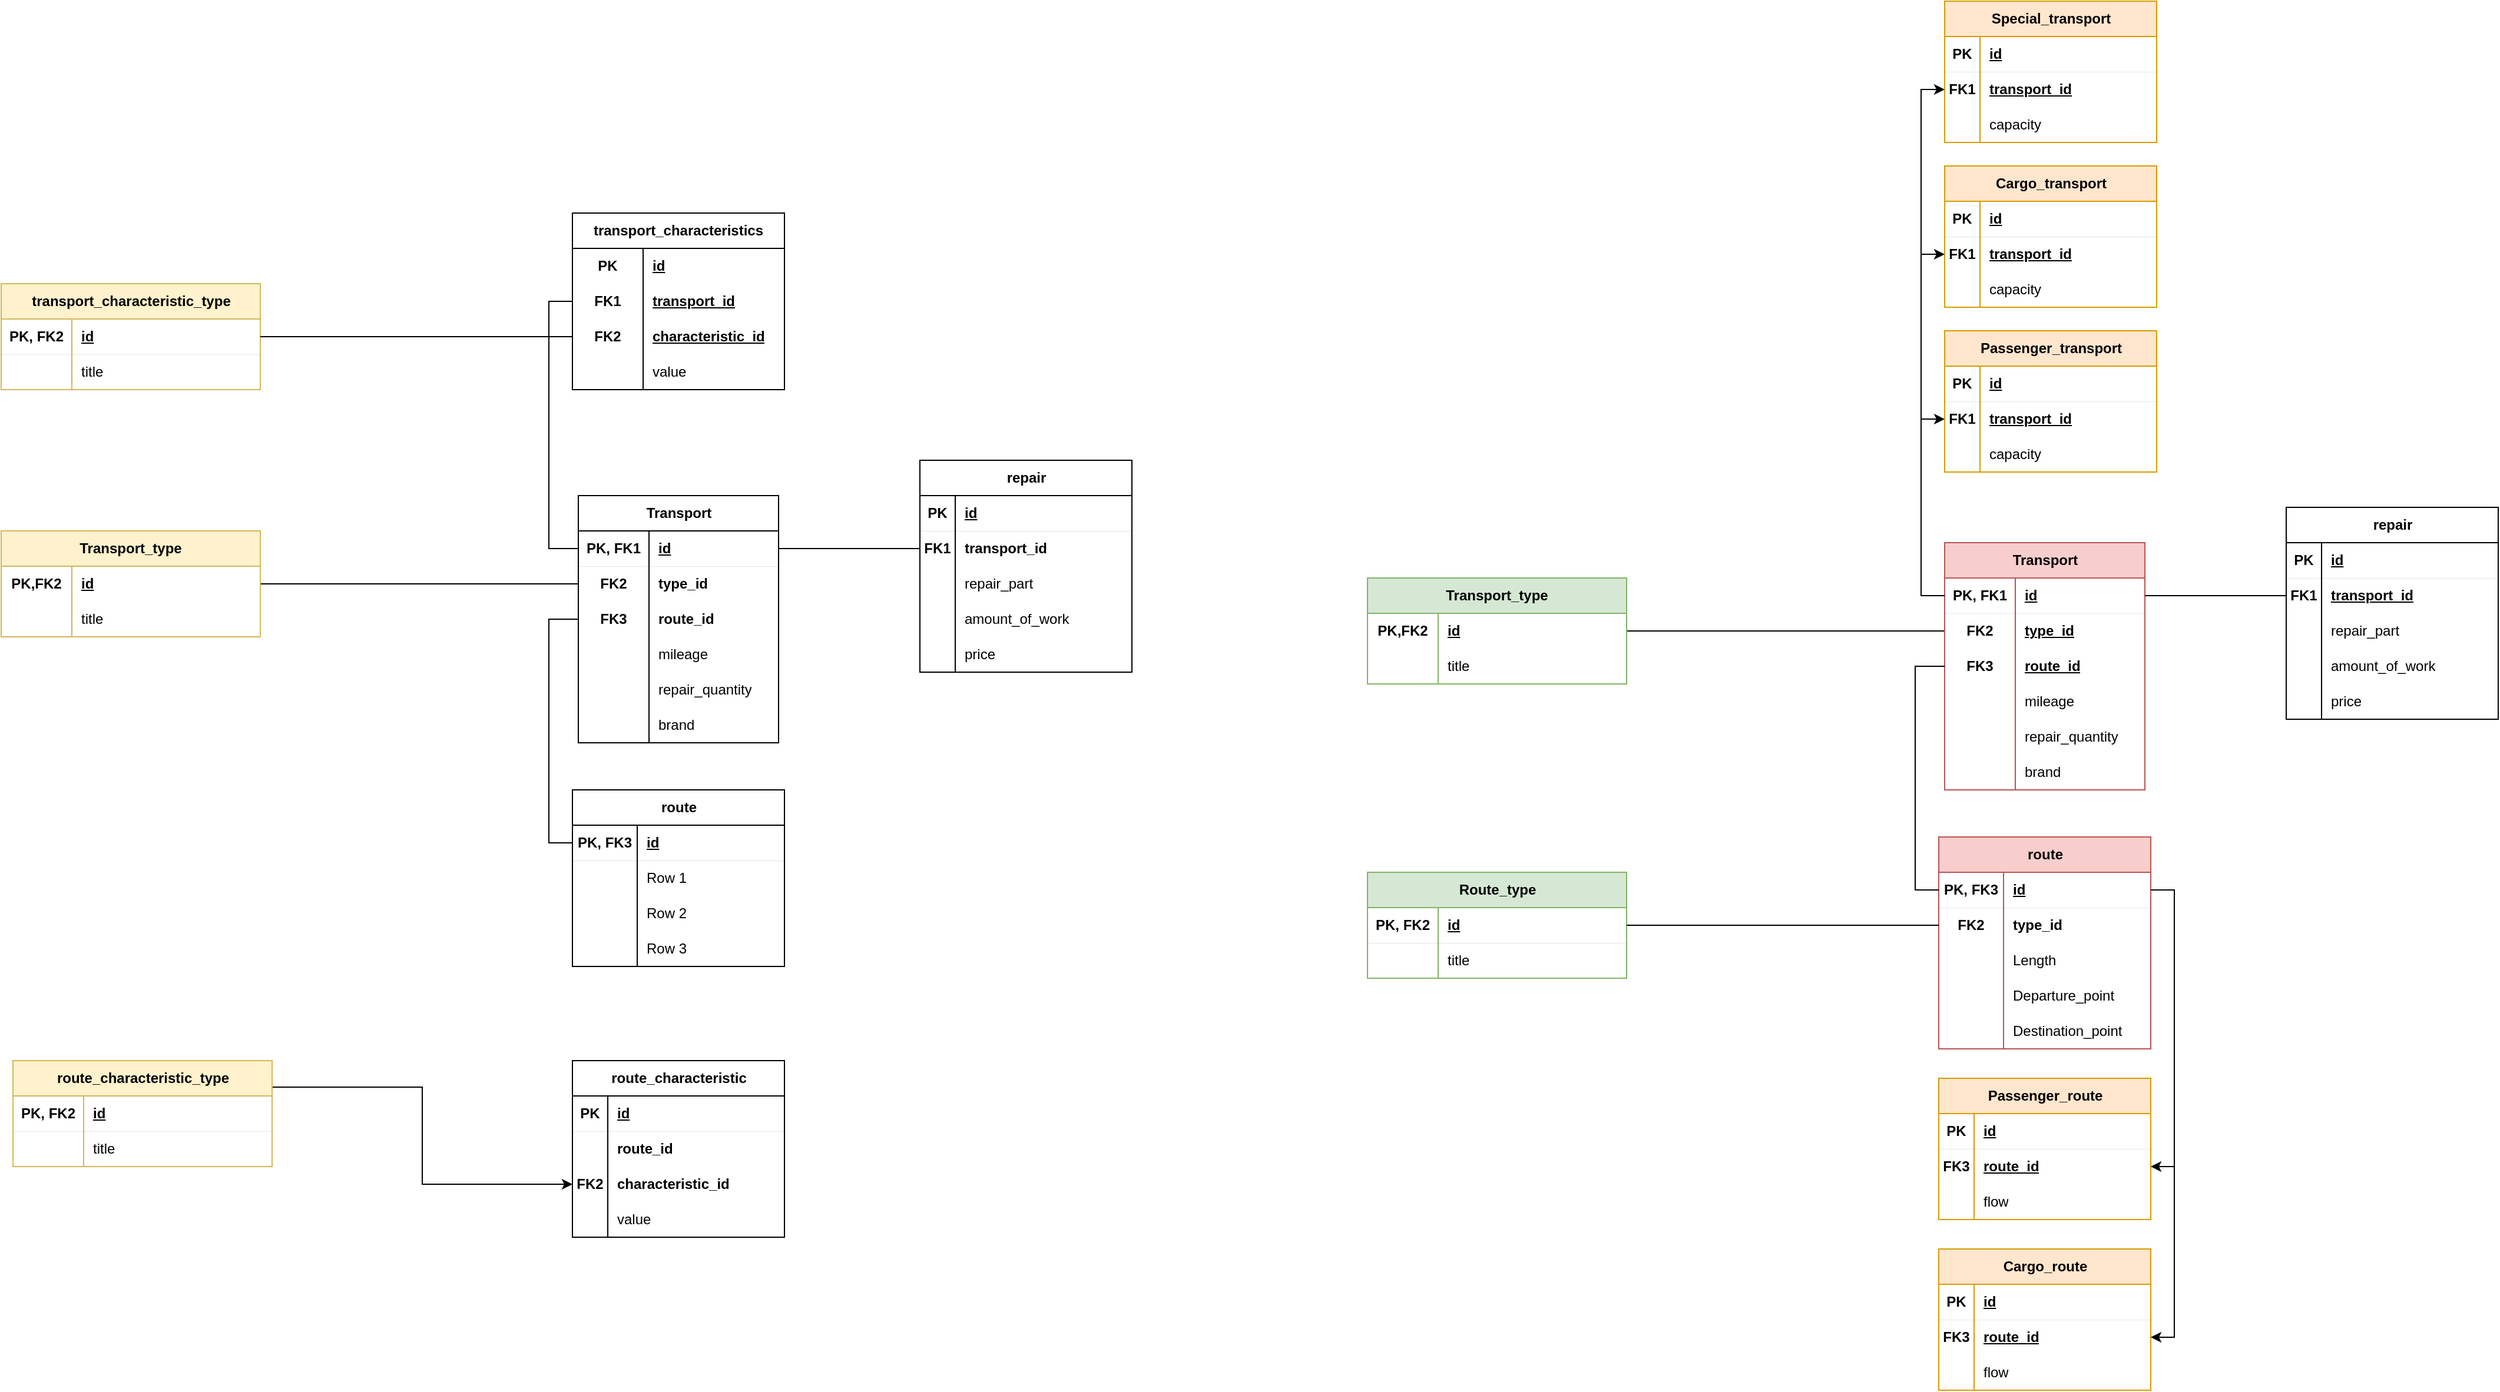 <mxfile version="26.0.16">
  <diagram id="R2lEEEUBdFMjLlhIrx00" name="Page-1">
    <mxGraphModel dx="3248" dy="2756" grid="1" gridSize="10" guides="1" tooltips="1" connect="1" arrows="1" fold="1" page="1" pageScale="1" pageWidth="850" pageHeight="1100" math="0" shadow="0" extFonts="Permanent Marker^https://fonts.googleapis.com/css?family=Permanent+Marker">
      <root>
        <mxCell id="0" />
        <mxCell id="1" parent="0" />
        <mxCell id="3FKFIYPqX7GzkFalDwXy-70" style="rounded=0;orthogonalLoop=1;jettySize=auto;html=1;entryX=1;entryY=0.5;entryDx=0;entryDy=0;edgeStyle=orthogonalEdgeStyle;endArrow=none;startFill=0;" edge="1" parent="1" source="3FKFIYPqX7GzkFalDwXy-22" target="3FKFIYPqX7GzkFalDwXy-58">
          <mxGeometry relative="1" as="geometry" />
        </mxCell>
        <mxCell id="3FKFIYPqX7GzkFalDwXy-18" value="Transport" style="shape=table;startSize=30;container=1;collapsible=1;childLayout=tableLayout;fixedRows=1;rowLines=0;fontStyle=1;align=center;resizeLast=1;html=1;" vertex="1" parent="1">
          <mxGeometry x="-230" y="260" width="170" height="210" as="geometry" />
        </mxCell>
        <mxCell id="3FKFIYPqX7GzkFalDwXy-19" value="" style="shape=tableRow;horizontal=0;startSize=0;swimlaneHead=0;swimlaneBody=0;fillColor=none;collapsible=0;dropTarget=0;points=[[0,0.5],[1,0.5]];portConstraint=eastwest;top=0;left=0;right=0;bottom=1;strokeWidth=0;" vertex="1" parent="3FKFIYPqX7GzkFalDwXy-18">
          <mxGeometry y="30" width="170" height="30" as="geometry" />
        </mxCell>
        <mxCell id="3FKFIYPqX7GzkFalDwXy-20" value="PK, FK1" style="shape=partialRectangle;connectable=0;fillColor=none;top=0;left=0;bottom=0;right=0;fontStyle=1;overflow=hidden;whiteSpace=wrap;html=1;strokeWidth=0;" vertex="1" parent="3FKFIYPqX7GzkFalDwXy-19">
          <mxGeometry width="60" height="30" as="geometry">
            <mxRectangle width="60" height="30" as="alternateBounds" />
          </mxGeometry>
        </mxCell>
        <mxCell id="3FKFIYPqX7GzkFalDwXy-21" value="id" style="shape=partialRectangle;connectable=0;fillColor=none;top=0;left=0;bottom=0;right=0;align=left;spacingLeft=6;fontStyle=5;overflow=hidden;whiteSpace=wrap;html=1;strokeWidth=0;" vertex="1" parent="3FKFIYPqX7GzkFalDwXy-19">
          <mxGeometry x="60" width="110" height="30" as="geometry">
            <mxRectangle width="110" height="30" as="alternateBounds" />
          </mxGeometry>
        </mxCell>
        <mxCell id="3FKFIYPqX7GzkFalDwXy-22" value="" style="shape=tableRow;horizontal=0;startSize=0;swimlaneHead=0;swimlaneBody=0;fillColor=none;collapsible=0;dropTarget=0;points=[[0,0.5],[1,0.5]];portConstraint=eastwest;top=0;left=0;right=0;bottom=0;strokeWidth=0;" vertex="1" parent="3FKFIYPqX7GzkFalDwXy-18">
          <mxGeometry y="60" width="170" height="30" as="geometry" />
        </mxCell>
        <mxCell id="3FKFIYPqX7GzkFalDwXy-23" value="&lt;b&gt;FK2&lt;/b&gt;" style="shape=partialRectangle;connectable=0;fillColor=none;top=0;left=0;bottom=0;right=0;editable=1;overflow=hidden;whiteSpace=wrap;html=1;strokeWidth=0;" vertex="1" parent="3FKFIYPqX7GzkFalDwXy-22">
          <mxGeometry width="60" height="30" as="geometry">
            <mxRectangle width="60" height="30" as="alternateBounds" />
          </mxGeometry>
        </mxCell>
        <mxCell id="3FKFIYPqX7GzkFalDwXy-24" value="&lt;b&gt;type_id&lt;/b&gt;" style="shape=partialRectangle;connectable=0;fillColor=none;top=0;left=0;bottom=0;right=0;align=left;spacingLeft=6;overflow=hidden;whiteSpace=wrap;html=1;strokeWidth=0;" vertex="1" parent="3FKFIYPqX7GzkFalDwXy-22">
          <mxGeometry x="60" width="110" height="30" as="geometry">
            <mxRectangle width="110" height="30" as="alternateBounds" />
          </mxGeometry>
        </mxCell>
        <mxCell id="3FKFIYPqX7GzkFalDwXy-79" value="" style="shape=tableRow;horizontal=0;startSize=0;swimlaneHead=0;swimlaneBody=0;fillColor=none;collapsible=0;dropTarget=0;points=[[0,0.5],[1,0.5]];portConstraint=eastwest;top=0;left=0;right=0;bottom=0;strokeWidth=0;" vertex="1" parent="3FKFIYPqX7GzkFalDwXy-18">
          <mxGeometry y="90" width="170" height="30" as="geometry" />
        </mxCell>
        <mxCell id="3FKFIYPqX7GzkFalDwXy-80" value="&lt;b&gt;FK3&lt;/b&gt;" style="shape=partialRectangle;connectable=0;fillColor=none;top=0;left=0;bottom=0;right=0;editable=1;overflow=hidden;whiteSpace=wrap;html=1;strokeWidth=0;" vertex="1" parent="3FKFIYPqX7GzkFalDwXy-79">
          <mxGeometry width="60" height="30" as="geometry">
            <mxRectangle width="60" height="30" as="alternateBounds" />
          </mxGeometry>
        </mxCell>
        <mxCell id="3FKFIYPqX7GzkFalDwXy-81" value="&lt;b&gt;route_id&lt;/b&gt;" style="shape=partialRectangle;connectable=0;fillColor=none;top=0;left=0;bottom=0;right=0;align=left;spacingLeft=6;overflow=hidden;whiteSpace=wrap;html=1;strokeWidth=0;" vertex="1" parent="3FKFIYPqX7GzkFalDwXy-79">
          <mxGeometry x="60" width="110" height="30" as="geometry">
            <mxRectangle width="110" height="30" as="alternateBounds" />
          </mxGeometry>
        </mxCell>
        <mxCell id="3FKFIYPqX7GzkFalDwXy-82" value="" style="shape=tableRow;horizontal=0;startSize=0;swimlaneHead=0;swimlaneBody=0;fillColor=none;collapsible=0;dropTarget=0;points=[[0,0.5],[1,0.5]];portConstraint=eastwest;top=0;left=0;right=0;bottom=0;strokeWidth=0;" vertex="1" parent="3FKFIYPqX7GzkFalDwXy-18">
          <mxGeometry y="120" width="170" height="30" as="geometry" />
        </mxCell>
        <mxCell id="3FKFIYPqX7GzkFalDwXy-83" value="" style="shape=partialRectangle;connectable=0;fillColor=none;top=0;left=0;bottom=0;right=0;editable=1;overflow=hidden;whiteSpace=wrap;html=1;strokeWidth=0;" vertex="1" parent="3FKFIYPqX7GzkFalDwXy-82">
          <mxGeometry width="60" height="30" as="geometry">
            <mxRectangle width="60" height="30" as="alternateBounds" />
          </mxGeometry>
        </mxCell>
        <mxCell id="3FKFIYPqX7GzkFalDwXy-84" value="mileage" style="shape=partialRectangle;connectable=0;fillColor=none;top=0;left=0;bottom=0;right=0;align=left;spacingLeft=6;overflow=hidden;whiteSpace=wrap;html=1;strokeWidth=0;" vertex="1" parent="3FKFIYPqX7GzkFalDwXy-82">
          <mxGeometry x="60" width="110" height="30" as="geometry">
            <mxRectangle width="110" height="30" as="alternateBounds" />
          </mxGeometry>
        </mxCell>
        <mxCell id="3FKFIYPqX7GzkFalDwXy-86" value="" style="shape=tableRow;horizontal=0;startSize=0;swimlaneHead=0;swimlaneBody=0;fillColor=none;collapsible=0;dropTarget=0;points=[[0,0.5],[1,0.5]];portConstraint=eastwest;top=0;left=0;right=0;bottom=0;strokeWidth=0;" vertex="1" parent="3FKFIYPqX7GzkFalDwXy-18">
          <mxGeometry y="150" width="170" height="30" as="geometry" />
        </mxCell>
        <mxCell id="3FKFIYPqX7GzkFalDwXy-87" value="" style="shape=partialRectangle;connectable=0;fillColor=none;top=0;left=0;bottom=0;right=0;editable=1;overflow=hidden;whiteSpace=wrap;html=1;strokeWidth=0;" vertex="1" parent="3FKFIYPqX7GzkFalDwXy-86">
          <mxGeometry width="60" height="30" as="geometry">
            <mxRectangle width="60" height="30" as="alternateBounds" />
          </mxGeometry>
        </mxCell>
        <mxCell id="3FKFIYPqX7GzkFalDwXy-88" value="&lt;span style=&quot;color: rgba(0, 0, 0, 0); font-family: monospace; font-size: 0px; text-wrap-mode: nowrap;&quot;&gt;%3CmxGraphModel%3E%3Croot%3E%3CmxCell%20id%3D%220%22%2F%3E%3CmxCell%20id%3D%221%22%20parent%3D%220%22%2F%3E%3CmxCell%20id%3D%222%22%20value%3D%22mileage%22%20style%3D%22shape%3DpartialRectangle%3Bconnectable%3D0%3BfillColor%3Dnone%3Btop%3D0%3Bleft%3D0%3Bbottom%3D0%3Bright%3D0%3Balign%3Dleft%3BspacingLeft%3D6%3Boverflow%3Dhidden%3BwhiteSpace%3Dwrap%3Bhtml%3D1%3BstrokeWidth%3D0%3B%22%20vertex%3D%221%22%20parent%3D%221%22%3E%3CmxGeometry%20x%3D%22-170%22%20y%3D%22410%22%20width%3D%22110%22%20height%3D%2230%22%20as%3D%22geometry%22%3E%3CmxRectangle%20width%3D%22110%22%20height%3D%2230%22%20as%3D%22alternateBounds%22%2F%3E%3C%2FmxGeometry%3E%3C%2FmxCell%3E%3C%2Froot%3E%3C%2FmxGraphModel%3E&lt;/span&gt;" style="shape=partialRectangle;connectable=0;fillColor=none;top=0;left=0;bottom=0;right=0;align=left;spacingLeft=6;overflow=hidden;whiteSpace=wrap;html=1;strokeWidth=0;" vertex="1" parent="3FKFIYPqX7GzkFalDwXy-86">
          <mxGeometry x="60" width="110" height="30" as="geometry">
            <mxRectangle width="110" height="30" as="alternateBounds" />
          </mxGeometry>
        </mxCell>
        <mxCell id="3FKFIYPqX7GzkFalDwXy-173" value="" style="shape=tableRow;horizontal=0;startSize=0;swimlaneHead=0;swimlaneBody=0;fillColor=none;collapsible=0;dropTarget=0;points=[[0,0.5],[1,0.5]];portConstraint=eastwest;top=0;left=0;right=0;bottom=0;strokeWidth=0;" vertex="1" parent="3FKFIYPqX7GzkFalDwXy-18">
          <mxGeometry y="180" width="170" height="30" as="geometry" />
        </mxCell>
        <mxCell id="3FKFIYPqX7GzkFalDwXy-174" value="" style="shape=partialRectangle;connectable=0;fillColor=none;top=0;left=0;bottom=0;right=0;editable=1;overflow=hidden;whiteSpace=wrap;html=1;strokeWidth=0;" vertex="1" parent="3FKFIYPqX7GzkFalDwXy-173">
          <mxGeometry width="60" height="30" as="geometry">
            <mxRectangle width="60" height="30" as="alternateBounds" />
          </mxGeometry>
        </mxCell>
        <mxCell id="3FKFIYPqX7GzkFalDwXy-175" value="brand" style="shape=partialRectangle;connectable=0;fillColor=none;top=0;left=0;bottom=0;right=0;align=left;spacingLeft=6;overflow=hidden;whiteSpace=wrap;html=1;strokeWidth=0;" vertex="1" parent="3FKFIYPqX7GzkFalDwXy-173">
          <mxGeometry x="60" width="110" height="30" as="geometry">
            <mxRectangle width="110" height="30" as="alternateBounds" />
          </mxGeometry>
        </mxCell>
        <mxCell id="3FKFIYPqX7GzkFalDwXy-57" value="Transport_type" style="shape=table;startSize=30;container=1;collapsible=1;childLayout=tableLayout;fixedRows=1;rowLines=0;fontStyle=1;align=center;resizeLast=1;html=1;whiteSpace=wrap;fillColor=#fff2cc;strokeColor=#d6b656;" vertex="1" parent="1">
          <mxGeometry x="-720" y="290" width="220" height="90" as="geometry" />
        </mxCell>
        <mxCell id="3FKFIYPqX7GzkFalDwXy-58" value="" style="shape=tableRow;horizontal=0;startSize=0;swimlaneHead=0;swimlaneBody=0;fillColor=none;collapsible=0;dropTarget=0;points=[[0,0.5],[1,0.5]];portConstraint=eastwest;top=0;left=0;right=0;bottom=0;html=1;" vertex="1" parent="3FKFIYPqX7GzkFalDwXy-57">
          <mxGeometry y="30" width="220" height="30" as="geometry" />
        </mxCell>
        <mxCell id="3FKFIYPqX7GzkFalDwXy-59" value="PK,FK2" style="shape=partialRectangle;connectable=0;fillColor=none;top=0;left=0;bottom=0;right=0;fontStyle=1;overflow=hidden;html=1;whiteSpace=wrap;" vertex="1" parent="3FKFIYPqX7GzkFalDwXy-58">
          <mxGeometry width="60" height="30" as="geometry">
            <mxRectangle width="60" height="30" as="alternateBounds" />
          </mxGeometry>
        </mxCell>
        <mxCell id="3FKFIYPqX7GzkFalDwXy-60" value="id" style="shape=partialRectangle;connectable=0;fillColor=none;top=0;left=0;bottom=0;right=0;align=left;spacingLeft=6;fontStyle=5;overflow=hidden;html=1;whiteSpace=wrap;" vertex="1" parent="3FKFIYPqX7GzkFalDwXy-58">
          <mxGeometry x="60" width="160" height="30" as="geometry">
            <mxRectangle width="160" height="30" as="alternateBounds" />
          </mxGeometry>
        </mxCell>
        <mxCell id="3FKFIYPqX7GzkFalDwXy-64" value="" style="shape=tableRow;horizontal=0;startSize=0;swimlaneHead=0;swimlaneBody=0;fillColor=none;collapsible=0;dropTarget=0;points=[[0,0.5],[1,0.5]];portConstraint=eastwest;top=0;left=0;right=0;bottom=0;html=1;" vertex="1" parent="3FKFIYPqX7GzkFalDwXy-57">
          <mxGeometry y="60" width="220" height="30" as="geometry" />
        </mxCell>
        <mxCell id="3FKFIYPqX7GzkFalDwXy-65" value="" style="shape=partialRectangle;connectable=0;fillColor=none;top=0;left=0;bottom=0;right=0;editable=1;overflow=hidden;html=1;whiteSpace=wrap;" vertex="1" parent="3FKFIYPqX7GzkFalDwXy-64">
          <mxGeometry width="60" height="30" as="geometry">
            <mxRectangle width="60" height="30" as="alternateBounds" />
          </mxGeometry>
        </mxCell>
        <mxCell id="3FKFIYPqX7GzkFalDwXy-66" value="title" style="shape=partialRectangle;connectable=0;fillColor=none;top=0;left=0;bottom=0;right=0;align=left;spacingLeft=6;overflow=hidden;html=1;whiteSpace=wrap;" vertex="1" parent="3FKFIYPqX7GzkFalDwXy-64">
          <mxGeometry x="60" width="160" height="30" as="geometry">
            <mxRectangle width="160" height="30" as="alternateBounds" />
          </mxGeometry>
        </mxCell>
        <mxCell id="3FKFIYPqX7GzkFalDwXy-73" value="" style="shape=tableRow;horizontal=0;startSize=0;swimlaneHead=0;swimlaneBody=0;fillColor=none;collapsible=0;dropTarget=0;points=[[0,0.5],[1,0.5]];portConstraint=eastwest;top=0;left=0;right=0;bottom=0;strokeWidth=0;" vertex="1" parent="1">
          <mxGeometry x="60" y="350" width="180" height="30" as="geometry" />
        </mxCell>
        <mxCell id="3FKFIYPqX7GzkFalDwXy-74" value="" style="shape=partialRectangle;connectable=0;fillColor=none;top=0;left=0;bottom=0;right=0;editable=1;overflow=hidden;whiteSpace=wrap;html=1;strokeWidth=0;" vertex="1" parent="3FKFIYPqX7GzkFalDwXy-73">
          <mxGeometry width="30" height="30" as="geometry">
            <mxRectangle width="30" height="30" as="alternateBounds" />
          </mxGeometry>
        </mxCell>
        <mxCell id="3FKFIYPqX7GzkFalDwXy-113" value="transport_characteristic_type" style="shape=table;startSize=30;container=1;collapsible=1;childLayout=tableLayout;fixedRows=1;rowLines=0;fontStyle=1;align=center;resizeLast=1;html=1;fillColor=#fff2cc;strokeColor=#d6b656;" vertex="1" parent="1">
          <mxGeometry x="-720" y="80" width="220" height="90" as="geometry" />
        </mxCell>
        <mxCell id="3FKFIYPqX7GzkFalDwXy-114" value="" style="shape=tableRow;horizontal=0;startSize=0;swimlaneHead=0;swimlaneBody=0;fillColor=none;collapsible=0;dropTarget=0;points=[[0,0.5],[1,0.5]];portConstraint=eastwest;top=0;left=0;right=0;bottom=1;strokeWidth=0;" vertex="1" parent="3FKFIYPqX7GzkFalDwXy-113">
          <mxGeometry y="30" width="220" height="30" as="geometry" />
        </mxCell>
        <mxCell id="3FKFIYPqX7GzkFalDwXy-115" value="PK, FK2" style="shape=partialRectangle;connectable=0;fillColor=none;top=0;left=0;bottom=0;right=0;fontStyle=1;overflow=hidden;whiteSpace=wrap;html=1;" vertex="1" parent="3FKFIYPqX7GzkFalDwXy-114">
          <mxGeometry width="60" height="30" as="geometry">
            <mxRectangle width="60" height="30" as="alternateBounds" />
          </mxGeometry>
        </mxCell>
        <mxCell id="3FKFIYPqX7GzkFalDwXy-116" value="id" style="shape=partialRectangle;connectable=0;fillColor=none;top=0;left=0;bottom=0;right=0;align=left;spacingLeft=6;fontStyle=5;overflow=hidden;whiteSpace=wrap;html=1;strokeWidth=0;" vertex="1" parent="3FKFIYPqX7GzkFalDwXy-114">
          <mxGeometry x="60" width="160" height="30" as="geometry">
            <mxRectangle width="160" height="30" as="alternateBounds" />
          </mxGeometry>
        </mxCell>
        <mxCell id="3FKFIYPqX7GzkFalDwXy-117" value="" style="shape=tableRow;horizontal=0;startSize=0;swimlaneHead=0;swimlaneBody=0;fillColor=none;collapsible=0;dropTarget=0;points=[[0,0.5],[1,0.5]];portConstraint=eastwest;top=0;left=0;right=0;bottom=0;" vertex="1" parent="3FKFIYPqX7GzkFalDwXy-113">
          <mxGeometry y="60" width="220" height="30" as="geometry" />
        </mxCell>
        <mxCell id="3FKFIYPqX7GzkFalDwXy-118" value="" style="shape=partialRectangle;connectable=0;fillColor=none;top=0;left=0;bottom=0;right=0;editable=1;overflow=hidden;whiteSpace=wrap;html=1;" vertex="1" parent="3FKFIYPqX7GzkFalDwXy-117">
          <mxGeometry width="60" height="30" as="geometry">
            <mxRectangle width="60" height="30" as="alternateBounds" />
          </mxGeometry>
        </mxCell>
        <mxCell id="3FKFIYPqX7GzkFalDwXy-119" value="title" style="shape=partialRectangle;connectable=0;fillColor=none;top=0;left=0;bottom=0;right=0;align=left;spacingLeft=6;overflow=hidden;whiteSpace=wrap;html=1;" vertex="1" parent="3FKFIYPqX7GzkFalDwXy-117">
          <mxGeometry x="60" width="160" height="30" as="geometry">
            <mxRectangle width="160" height="30" as="alternateBounds" />
          </mxGeometry>
        </mxCell>
        <mxCell id="3FKFIYPqX7GzkFalDwXy-126" value="transport_characteristics" style="shape=table;startSize=30;container=1;collapsible=1;childLayout=tableLayout;fixedRows=1;rowLines=0;fontStyle=1;align=center;resizeLast=1;html=1;whiteSpace=wrap;" vertex="1" parent="1">
          <mxGeometry x="-235" y="20" width="180" height="150" as="geometry" />
        </mxCell>
        <mxCell id="3FKFIYPqX7GzkFalDwXy-127" value="" style="shape=tableRow;horizontal=0;startSize=0;swimlaneHead=0;swimlaneBody=0;fillColor=none;collapsible=0;dropTarget=0;points=[[0,0.5],[1,0.5]];portConstraint=eastwest;top=0;left=0;right=0;bottom=0;html=1;" vertex="1" parent="3FKFIYPqX7GzkFalDwXy-126">
          <mxGeometry y="30" width="180" height="30" as="geometry" />
        </mxCell>
        <mxCell id="3FKFIYPqX7GzkFalDwXy-128" value="PK" style="shape=partialRectangle;connectable=0;fillColor=none;top=0;left=0;bottom=0;right=0;fontStyle=1;overflow=hidden;html=1;whiteSpace=wrap;" vertex="1" parent="3FKFIYPqX7GzkFalDwXy-127">
          <mxGeometry width="60" height="30" as="geometry">
            <mxRectangle width="60" height="30" as="alternateBounds" />
          </mxGeometry>
        </mxCell>
        <mxCell id="3FKFIYPqX7GzkFalDwXy-129" value="id" style="shape=partialRectangle;connectable=0;fillColor=none;top=0;left=0;bottom=0;right=0;align=left;spacingLeft=6;fontStyle=5;overflow=hidden;html=1;whiteSpace=wrap;" vertex="1" parent="3FKFIYPqX7GzkFalDwXy-127">
          <mxGeometry x="60" width="120" height="30" as="geometry">
            <mxRectangle width="120" height="30" as="alternateBounds" />
          </mxGeometry>
        </mxCell>
        <mxCell id="3FKFIYPqX7GzkFalDwXy-142" value="" style="shape=tableRow;horizontal=0;startSize=0;swimlaneHead=0;swimlaneBody=0;fillColor=none;collapsible=0;dropTarget=0;points=[[0,0.5],[1,0.5]];portConstraint=eastwest;top=0;left=0;right=0;bottom=0;html=1;" vertex="1" parent="3FKFIYPqX7GzkFalDwXy-126">
          <mxGeometry y="60" width="180" height="30" as="geometry" />
        </mxCell>
        <mxCell id="3FKFIYPqX7GzkFalDwXy-143" value="FK1" style="shape=partialRectangle;connectable=0;fillColor=none;top=0;left=0;bottom=0;right=0;fontStyle=1;overflow=hidden;html=1;whiteSpace=wrap;" vertex="1" parent="3FKFIYPqX7GzkFalDwXy-142">
          <mxGeometry width="60" height="30" as="geometry">
            <mxRectangle width="60" height="30" as="alternateBounds" />
          </mxGeometry>
        </mxCell>
        <mxCell id="3FKFIYPqX7GzkFalDwXy-144" value="transport_id" style="shape=partialRectangle;connectable=0;fillColor=none;top=0;left=0;bottom=0;right=0;align=left;spacingLeft=6;fontStyle=5;overflow=hidden;html=1;whiteSpace=wrap;" vertex="1" parent="3FKFIYPqX7GzkFalDwXy-142">
          <mxGeometry x="60" width="120" height="30" as="geometry">
            <mxRectangle width="120" height="30" as="alternateBounds" />
          </mxGeometry>
        </mxCell>
        <mxCell id="3FKFIYPqX7GzkFalDwXy-145" value="" style="shape=tableRow;horizontal=0;startSize=0;swimlaneHead=0;swimlaneBody=0;fillColor=none;collapsible=0;dropTarget=0;points=[[0,0.5],[1,0.5]];portConstraint=eastwest;top=0;left=0;right=0;bottom=0;html=1;" vertex="1" parent="3FKFIYPqX7GzkFalDwXy-126">
          <mxGeometry y="90" width="180" height="30" as="geometry" />
        </mxCell>
        <mxCell id="3FKFIYPqX7GzkFalDwXy-146" value="FK2" style="shape=partialRectangle;connectable=0;fillColor=none;top=0;left=0;bottom=0;right=0;fontStyle=1;overflow=hidden;html=1;whiteSpace=wrap;" vertex="1" parent="3FKFIYPqX7GzkFalDwXy-145">
          <mxGeometry width="60" height="30" as="geometry">
            <mxRectangle width="60" height="30" as="alternateBounds" />
          </mxGeometry>
        </mxCell>
        <mxCell id="3FKFIYPqX7GzkFalDwXy-147" value="characteristic_id" style="shape=partialRectangle;connectable=0;fillColor=none;top=0;left=0;bottom=0;right=0;align=left;spacingLeft=6;fontStyle=5;overflow=hidden;html=1;whiteSpace=wrap;" vertex="1" parent="3FKFIYPqX7GzkFalDwXy-145">
          <mxGeometry x="60" width="120" height="30" as="geometry">
            <mxRectangle width="120" height="30" as="alternateBounds" />
          </mxGeometry>
        </mxCell>
        <mxCell id="3FKFIYPqX7GzkFalDwXy-148" value="" style="shape=tableRow;horizontal=0;startSize=0;swimlaneHead=0;swimlaneBody=0;fillColor=none;collapsible=0;dropTarget=0;points=[[0,0.5],[1,0.5]];portConstraint=eastwest;top=0;left=0;right=0;bottom=0;html=1;fontStyle=0" vertex="1" parent="3FKFIYPqX7GzkFalDwXy-126">
          <mxGeometry y="120" width="180" height="30" as="geometry" />
        </mxCell>
        <mxCell id="3FKFIYPqX7GzkFalDwXy-149" value="" style="shape=partialRectangle;connectable=0;fillColor=none;top=0;left=0;bottom=0;right=0;fontStyle=1;overflow=hidden;html=1;whiteSpace=wrap;" vertex="1" parent="3FKFIYPqX7GzkFalDwXy-148">
          <mxGeometry width="60" height="30" as="geometry">
            <mxRectangle width="60" height="30" as="alternateBounds" />
          </mxGeometry>
        </mxCell>
        <mxCell id="3FKFIYPqX7GzkFalDwXy-150" value="&lt;span style=&quot;font-weight: 400;&quot;&gt;value&lt;/span&gt;" style="shape=partialRectangle;connectable=0;fillColor=none;top=0;left=0;bottom=0;right=0;align=left;spacingLeft=6;fontStyle=1;overflow=hidden;html=1;whiteSpace=wrap;" vertex="1" parent="3FKFIYPqX7GzkFalDwXy-148">
          <mxGeometry x="60" width="120" height="30" as="geometry">
            <mxRectangle width="120" height="30" as="alternateBounds" />
          </mxGeometry>
        </mxCell>
        <mxCell id="3FKFIYPqX7GzkFalDwXy-151" style="edgeStyle=orthogonalEdgeStyle;rounded=0;orthogonalLoop=1;jettySize=auto;html=1;entryX=0;entryY=0.5;entryDx=0;entryDy=0;endArrow=none;startFill=0;" edge="1" parent="1" source="3FKFIYPqX7GzkFalDwXy-19" target="3FKFIYPqX7GzkFalDwXy-142">
          <mxGeometry relative="1" as="geometry" />
        </mxCell>
        <mxCell id="3FKFIYPqX7GzkFalDwXy-152" style="edgeStyle=orthogonalEdgeStyle;rounded=0;orthogonalLoop=1;jettySize=auto;html=1;entryX=0;entryY=0.5;entryDx=0;entryDy=0;endArrow=none;startFill=0;" edge="1" parent="1" source="3FKFIYPqX7GzkFalDwXy-114" target="3FKFIYPqX7GzkFalDwXy-145">
          <mxGeometry relative="1" as="geometry" />
        </mxCell>
        <mxCell id="3FKFIYPqX7GzkFalDwXy-153" value="repair_quantity" style="shape=partialRectangle;connectable=0;fillColor=none;top=0;left=0;bottom=0;right=0;align=left;spacingLeft=6;overflow=hidden;whiteSpace=wrap;html=1;strokeWidth=0;" vertex="1" parent="1">
          <mxGeometry x="-170" y="410" width="110" height="30" as="geometry">
            <mxRectangle width="110" height="30" as="alternateBounds" />
          </mxGeometry>
        </mxCell>
        <mxCell id="3FKFIYPqX7GzkFalDwXy-156" value="repair" style="shape=table;startSize=30;container=1;collapsible=1;childLayout=tableLayout;fixedRows=1;rowLines=0;fontStyle=1;align=center;resizeLast=1;html=1;strokeWidth=1;" vertex="1" parent="1">
          <mxGeometry x="60" y="230" width="180" height="180" as="geometry" />
        </mxCell>
        <mxCell id="3FKFIYPqX7GzkFalDwXy-157" value="" style="shape=tableRow;horizontal=0;startSize=0;swimlaneHead=0;swimlaneBody=0;fillColor=none;collapsible=0;dropTarget=0;points=[[0,0.5],[1,0.5]];portConstraint=eastwest;top=0;left=0;right=0;bottom=1;strokeWidth=0;" vertex="1" parent="3FKFIYPqX7GzkFalDwXy-156">
          <mxGeometry y="30" width="180" height="30" as="geometry" />
        </mxCell>
        <mxCell id="3FKFIYPqX7GzkFalDwXy-158" value="PK" style="shape=partialRectangle;connectable=0;fillColor=none;top=0;left=0;bottom=0;right=0;fontStyle=1;overflow=hidden;whiteSpace=wrap;html=1;" vertex="1" parent="3FKFIYPqX7GzkFalDwXy-157">
          <mxGeometry width="30" height="30" as="geometry">
            <mxRectangle width="30" height="30" as="alternateBounds" />
          </mxGeometry>
        </mxCell>
        <mxCell id="3FKFIYPqX7GzkFalDwXy-159" value="id" style="shape=partialRectangle;connectable=0;fillColor=none;top=0;left=0;bottom=0;right=0;align=left;spacingLeft=6;fontStyle=5;overflow=hidden;whiteSpace=wrap;html=1;" vertex="1" parent="3FKFIYPqX7GzkFalDwXy-157">
          <mxGeometry x="30" width="150" height="30" as="geometry">
            <mxRectangle width="150" height="30" as="alternateBounds" />
          </mxGeometry>
        </mxCell>
        <mxCell id="3FKFIYPqX7GzkFalDwXy-160" value="" style="shape=tableRow;horizontal=0;startSize=0;swimlaneHead=0;swimlaneBody=0;fillColor=none;collapsible=0;dropTarget=0;points=[[0,0.5],[1,0.5]];portConstraint=eastwest;top=0;left=0;right=0;bottom=0;" vertex="1" parent="3FKFIYPqX7GzkFalDwXy-156">
          <mxGeometry y="60" width="180" height="30" as="geometry" />
        </mxCell>
        <mxCell id="3FKFIYPqX7GzkFalDwXy-161" value="&lt;b&gt;FK1&lt;/b&gt;" style="shape=partialRectangle;connectable=0;fillColor=none;top=0;left=0;bottom=0;right=0;editable=1;overflow=hidden;whiteSpace=wrap;html=1;" vertex="1" parent="3FKFIYPqX7GzkFalDwXy-160">
          <mxGeometry width="30" height="30" as="geometry">
            <mxRectangle width="30" height="30" as="alternateBounds" />
          </mxGeometry>
        </mxCell>
        <mxCell id="3FKFIYPqX7GzkFalDwXy-162" value="&lt;b&gt;transport_id&lt;/b&gt;" style="shape=partialRectangle;connectable=0;fillColor=none;top=0;left=0;bottom=0;right=0;align=left;spacingLeft=6;overflow=hidden;whiteSpace=wrap;html=1;" vertex="1" parent="3FKFIYPqX7GzkFalDwXy-160">
          <mxGeometry x="30" width="150" height="30" as="geometry">
            <mxRectangle width="150" height="30" as="alternateBounds" />
          </mxGeometry>
        </mxCell>
        <mxCell id="3FKFIYPqX7GzkFalDwXy-163" value="" style="shape=tableRow;horizontal=0;startSize=0;swimlaneHead=0;swimlaneBody=0;fillColor=none;collapsible=0;dropTarget=0;points=[[0,0.5],[1,0.5]];portConstraint=eastwest;top=0;left=0;right=0;bottom=0;" vertex="1" parent="3FKFIYPqX7GzkFalDwXy-156">
          <mxGeometry y="90" width="180" height="30" as="geometry" />
        </mxCell>
        <mxCell id="3FKFIYPqX7GzkFalDwXy-164" value="" style="shape=partialRectangle;connectable=0;fillColor=none;top=0;left=0;bottom=0;right=0;editable=1;overflow=hidden;whiteSpace=wrap;html=1;" vertex="1" parent="3FKFIYPqX7GzkFalDwXy-163">
          <mxGeometry width="30" height="30" as="geometry">
            <mxRectangle width="30" height="30" as="alternateBounds" />
          </mxGeometry>
        </mxCell>
        <mxCell id="3FKFIYPqX7GzkFalDwXy-165" value="repair_part" style="shape=partialRectangle;connectable=0;fillColor=none;top=0;left=0;bottom=0;right=0;align=left;spacingLeft=6;overflow=hidden;whiteSpace=wrap;html=1;" vertex="1" parent="3FKFIYPqX7GzkFalDwXy-163">
          <mxGeometry x="30" width="150" height="30" as="geometry">
            <mxRectangle width="150" height="30" as="alternateBounds" />
          </mxGeometry>
        </mxCell>
        <mxCell id="3FKFIYPqX7GzkFalDwXy-166" value="" style="shape=tableRow;horizontal=0;startSize=0;swimlaneHead=0;swimlaneBody=0;fillColor=none;collapsible=0;dropTarget=0;points=[[0,0.5],[1,0.5]];portConstraint=eastwest;top=0;left=0;right=0;bottom=0;" vertex="1" parent="3FKFIYPqX7GzkFalDwXy-156">
          <mxGeometry y="120" width="180" height="30" as="geometry" />
        </mxCell>
        <mxCell id="3FKFIYPqX7GzkFalDwXy-167" value="" style="shape=partialRectangle;connectable=0;fillColor=none;top=0;left=0;bottom=0;right=0;editable=1;overflow=hidden;whiteSpace=wrap;html=1;" vertex="1" parent="3FKFIYPqX7GzkFalDwXy-166">
          <mxGeometry width="30" height="30" as="geometry">
            <mxRectangle width="30" height="30" as="alternateBounds" />
          </mxGeometry>
        </mxCell>
        <mxCell id="3FKFIYPqX7GzkFalDwXy-168" value="amount_of_work" style="shape=partialRectangle;connectable=0;fillColor=none;top=0;left=0;bottom=0;right=0;align=left;spacingLeft=6;overflow=hidden;whiteSpace=wrap;html=1;" vertex="1" parent="3FKFIYPqX7GzkFalDwXy-166">
          <mxGeometry x="30" width="150" height="30" as="geometry">
            <mxRectangle width="150" height="30" as="alternateBounds" />
          </mxGeometry>
        </mxCell>
        <mxCell id="3FKFIYPqX7GzkFalDwXy-170" value="" style="shape=tableRow;horizontal=0;startSize=0;swimlaneHead=0;swimlaneBody=0;fillColor=none;collapsible=0;dropTarget=0;points=[[0,0.5],[1,0.5]];portConstraint=eastwest;top=0;left=0;right=0;bottom=0;" vertex="1" parent="3FKFIYPqX7GzkFalDwXy-156">
          <mxGeometry y="150" width="180" height="30" as="geometry" />
        </mxCell>
        <mxCell id="3FKFIYPqX7GzkFalDwXy-171" value="" style="shape=partialRectangle;connectable=0;fillColor=none;top=0;left=0;bottom=0;right=0;editable=1;overflow=hidden;whiteSpace=wrap;html=1;" vertex="1" parent="3FKFIYPqX7GzkFalDwXy-170">
          <mxGeometry width="30" height="30" as="geometry">
            <mxRectangle width="30" height="30" as="alternateBounds" />
          </mxGeometry>
        </mxCell>
        <mxCell id="3FKFIYPqX7GzkFalDwXy-172" value="price" style="shape=partialRectangle;connectable=0;fillColor=none;top=0;left=0;bottom=0;right=0;align=left;spacingLeft=6;overflow=hidden;whiteSpace=wrap;html=1;" vertex="1" parent="3FKFIYPqX7GzkFalDwXy-170">
          <mxGeometry x="30" width="150" height="30" as="geometry">
            <mxRectangle width="150" height="30" as="alternateBounds" />
          </mxGeometry>
        </mxCell>
        <mxCell id="3FKFIYPqX7GzkFalDwXy-169" style="edgeStyle=orthogonalEdgeStyle;rounded=0;orthogonalLoop=1;jettySize=auto;html=1;exitX=0;exitY=0.5;exitDx=0;exitDy=0;entryX=1;entryY=0.5;entryDx=0;entryDy=0;endArrow=none;startFill=0;" edge="1" parent="1" source="3FKFIYPqX7GzkFalDwXy-160" target="3FKFIYPqX7GzkFalDwXy-19">
          <mxGeometry relative="1" as="geometry" />
        </mxCell>
        <mxCell id="3FKFIYPqX7GzkFalDwXy-176" value="route" style="shape=table;startSize=30;container=1;collapsible=1;childLayout=tableLayout;fixedRows=1;rowLines=0;fontStyle=1;align=center;resizeLast=1;html=1;" vertex="1" parent="1">
          <mxGeometry x="-235" y="510" width="180" height="150" as="geometry" />
        </mxCell>
        <mxCell id="3FKFIYPqX7GzkFalDwXy-177" value="" style="shape=tableRow;horizontal=0;startSize=0;swimlaneHead=0;swimlaneBody=0;fillColor=none;collapsible=0;dropTarget=0;points=[[0,0.5],[1,0.5]];portConstraint=eastwest;top=0;left=0;right=0;bottom=1;strokeWidth=0;" vertex="1" parent="3FKFIYPqX7GzkFalDwXy-176">
          <mxGeometry y="30" width="180" height="30" as="geometry" />
        </mxCell>
        <mxCell id="3FKFIYPqX7GzkFalDwXy-178" value="PK, FK3" style="shape=partialRectangle;connectable=0;fillColor=none;top=0;left=0;bottom=0;right=0;fontStyle=1;overflow=hidden;whiteSpace=wrap;html=1;" vertex="1" parent="3FKFIYPqX7GzkFalDwXy-177">
          <mxGeometry width="55" height="30" as="geometry">
            <mxRectangle width="55" height="30" as="alternateBounds" />
          </mxGeometry>
        </mxCell>
        <mxCell id="3FKFIYPqX7GzkFalDwXy-179" value="id" style="shape=partialRectangle;connectable=0;fillColor=none;top=0;left=0;bottom=0;right=0;align=left;spacingLeft=6;fontStyle=5;overflow=hidden;whiteSpace=wrap;html=1;" vertex="1" parent="3FKFIYPqX7GzkFalDwXy-177">
          <mxGeometry x="55" width="125" height="30" as="geometry">
            <mxRectangle width="125" height="30" as="alternateBounds" />
          </mxGeometry>
        </mxCell>
        <mxCell id="3FKFIYPqX7GzkFalDwXy-180" value="" style="shape=tableRow;horizontal=0;startSize=0;swimlaneHead=0;swimlaneBody=0;fillColor=none;collapsible=0;dropTarget=0;points=[[0,0.5],[1,0.5]];portConstraint=eastwest;top=0;left=0;right=0;bottom=0;" vertex="1" parent="3FKFIYPqX7GzkFalDwXy-176">
          <mxGeometry y="60" width="180" height="30" as="geometry" />
        </mxCell>
        <mxCell id="3FKFIYPqX7GzkFalDwXy-181" value="" style="shape=partialRectangle;connectable=0;fillColor=none;top=0;left=0;bottom=0;right=0;editable=1;overflow=hidden;whiteSpace=wrap;html=1;" vertex="1" parent="3FKFIYPqX7GzkFalDwXy-180">
          <mxGeometry width="55" height="30" as="geometry">
            <mxRectangle width="55" height="30" as="alternateBounds" />
          </mxGeometry>
        </mxCell>
        <mxCell id="3FKFIYPqX7GzkFalDwXy-182" value="Row 1" style="shape=partialRectangle;connectable=0;fillColor=none;top=0;left=0;bottom=0;right=0;align=left;spacingLeft=6;overflow=hidden;whiteSpace=wrap;html=1;" vertex="1" parent="3FKFIYPqX7GzkFalDwXy-180">
          <mxGeometry x="55" width="125" height="30" as="geometry">
            <mxRectangle width="125" height="30" as="alternateBounds" />
          </mxGeometry>
        </mxCell>
        <mxCell id="3FKFIYPqX7GzkFalDwXy-183" value="" style="shape=tableRow;horizontal=0;startSize=0;swimlaneHead=0;swimlaneBody=0;fillColor=none;collapsible=0;dropTarget=0;points=[[0,0.5],[1,0.5]];portConstraint=eastwest;top=0;left=0;right=0;bottom=0;" vertex="1" parent="3FKFIYPqX7GzkFalDwXy-176">
          <mxGeometry y="90" width="180" height="30" as="geometry" />
        </mxCell>
        <mxCell id="3FKFIYPqX7GzkFalDwXy-184" value="" style="shape=partialRectangle;connectable=0;fillColor=none;top=0;left=0;bottom=0;right=0;editable=1;overflow=hidden;whiteSpace=wrap;html=1;" vertex="1" parent="3FKFIYPqX7GzkFalDwXy-183">
          <mxGeometry width="55" height="30" as="geometry">
            <mxRectangle width="55" height="30" as="alternateBounds" />
          </mxGeometry>
        </mxCell>
        <mxCell id="3FKFIYPqX7GzkFalDwXy-185" value="Row 2" style="shape=partialRectangle;connectable=0;fillColor=none;top=0;left=0;bottom=0;right=0;align=left;spacingLeft=6;overflow=hidden;whiteSpace=wrap;html=1;" vertex="1" parent="3FKFIYPqX7GzkFalDwXy-183">
          <mxGeometry x="55" width="125" height="30" as="geometry">
            <mxRectangle width="125" height="30" as="alternateBounds" />
          </mxGeometry>
        </mxCell>
        <mxCell id="3FKFIYPqX7GzkFalDwXy-186" value="" style="shape=tableRow;horizontal=0;startSize=0;swimlaneHead=0;swimlaneBody=0;fillColor=none;collapsible=0;dropTarget=0;points=[[0,0.5],[1,0.5]];portConstraint=eastwest;top=0;left=0;right=0;bottom=0;" vertex="1" parent="3FKFIYPqX7GzkFalDwXy-176">
          <mxGeometry y="120" width="180" height="30" as="geometry" />
        </mxCell>
        <mxCell id="3FKFIYPqX7GzkFalDwXy-187" value="" style="shape=partialRectangle;connectable=0;fillColor=none;top=0;left=0;bottom=0;right=0;editable=1;overflow=hidden;whiteSpace=wrap;html=1;" vertex="1" parent="3FKFIYPqX7GzkFalDwXy-186">
          <mxGeometry width="55" height="30" as="geometry">
            <mxRectangle width="55" height="30" as="alternateBounds" />
          </mxGeometry>
        </mxCell>
        <mxCell id="3FKFIYPqX7GzkFalDwXy-188" value="Row 3" style="shape=partialRectangle;connectable=0;fillColor=none;top=0;left=0;bottom=0;right=0;align=left;spacingLeft=6;overflow=hidden;whiteSpace=wrap;html=1;" vertex="1" parent="3FKFIYPqX7GzkFalDwXy-186">
          <mxGeometry x="55" width="125" height="30" as="geometry">
            <mxRectangle width="125" height="30" as="alternateBounds" />
          </mxGeometry>
        </mxCell>
        <mxCell id="3FKFIYPqX7GzkFalDwXy-189" value="route_characteristic" style="shape=table;startSize=30;container=1;collapsible=1;childLayout=tableLayout;fixedRows=1;rowLines=0;fontStyle=1;align=center;resizeLast=1;html=1;" vertex="1" parent="1">
          <mxGeometry x="-235" y="740" width="180" height="150" as="geometry" />
        </mxCell>
        <mxCell id="3FKFIYPqX7GzkFalDwXy-190" value="" style="shape=tableRow;horizontal=0;startSize=0;swimlaneHead=0;swimlaneBody=0;fillColor=none;collapsible=0;dropTarget=0;points=[[0,0.5],[1,0.5]];portConstraint=eastwest;top=0;left=0;right=0;bottom=1;strokeWidth=0;" vertex="1" parent="3FKFIYPqX7GzkFalDwXy-189">
          <mxGeometry y="30" width="180" height="30" as="geometry" />
        </mxCell>
        <mxCell id="3FKFIYPqX7GzkFalDwXy-191" value="PK" style="shape=partialRectangle;connectable=0;fillColor=none;top=0;left=0;bottom=0;right=0;fontStyle=1;overflow=hidden;whiteSpace=wrap;html=1;" vertex="1" parent="3FKFIYPqX7GzkFalDwXy-190">
          <mxGeometry width="30" height="30" as="geometry">
            <mxRectangle width="30" height="30" as="alternateBounds" />
          </mxGeometry>
        </mxCell>
        <mxCell id="3FKFIYPqX7GzkFalDwXy-192" value="id" style="shape=partialRectangle;connectable=0;fillColor=none;top=0;left=0;bottom=0;right=0;align=left;spacingLeft=6;fontStyle=5;overflow=hidden;whiteSpace=wrap;html=1;" vertex="1" parent="3FKFIYPqX7GzkFalDwXy-190">
          <mxGeometry x="30" width="150" height="30" as="geometry">
            <mxRectangle width="150" height="30" as="alternateBounds" />
          </mxGeometry>
        </mxCell>
        <mxCell id="3FKFIYPqX7GzkFalDwXy-193" value="" style="shape=tableRow;horizontal=0;startSize=0;swimlaneHead=0;swimlaneBody=0;fillColor=none;collapsible=0;dropTarget=0;points=[[0,0.5],[1,0.5]];portConstraint=eastwest;top=0;left=0;right=0;bottom=0;" vertex="1" parent="3FKFIYPqX7GzkFalDwXy-189">
          <mxGeometry y="60" width="180" height="30" as="geometry" />
        </mxCell>
        <mxCell id="3FKFIYPqX7GzkFalDwXy-194" value="" style="shape=partialRectangle;connectable=0;fillColor=none;top=0;left=0;bottom=0;right=0;editable=1;overflow=hidden;whiteSpace=wrap;html=1;" vertex="1" parent="3FKFIYPqX7GzkFalDwXy-193">
          <mxGeometry width="30" height="30" as="geometry">
            <mxRectangle width="30" height="30" as="alternateBounds" />
          </mxGeometry>
        </mxCell>
        <mxCell id="3FKFIYPqX7GzkFalDwXy-195" value="&lt;b&gt;route_id&lt;/b&gt;" style="shape=partialRectangle;connectable=0;fillColor=none;top=0;left=0;bottom=0;right=0;align=left;spacingLeft=6;overflow=hidden;whiteSpace=wrap;html=1;" vertex="1" parent="3FKFIYPqX7GzkFalDwXy-193">
          <mxGeometry x="30" width="150" height="30" as="geometry">
            <mxRectangle width="150" height="30" as="alternateBounds" />
          </mxGeometry>
        </mxCell>
        <mxCell id="3FKFIYPqX7GzkFalDwXy-196" value="" style="shape=tableRow;horizontal=0;startSize=0;swimlaneHead=0;swimlaneBody=0;fillColor=none;collapsible=0;dropTarget=0;points=[[0,0.5],[1,0.5]];portConstraint=eastwest;top=0;left=0;right=0;bottom=0;" vertex="1" parent="3FKFIYPqX7GzkFalDwXy-189">
          <mxGeometry y="90" width="180" height="30" as="geometry" />
        </mxCell>
        <mxCell id="3FKFIYPqX7GzkFalDwXy-197" value="&lt;b&gt;FK2&lt;/b&gt;" style="shape=partialRectangle;connectable=0;fillColor=none;top=0;left=0;bottom=0;right=0;editable=1;overflow=hidden;whiteSpace=wrap;html=1;" vertex="1" parent="3FKFIYPqX7GzkFalDwXy-196">
          <mxGeometry width="30" height="30" as="geometry">
            <mxRectangle width="30" height="30" as="alternateBounds" />
          </mxGeometry>
        </mxCell>
        <mxCell id="3FKFIYPqX7GzkFalDwXy-198" value="&lt;b&gt;characteristic_id&lt;/b&gt;" style="shape=partialRectangle;connectable=0;fillColor=none;top=0;left=0;bottom=0;right=0;align=left;spacingLeft=6;overflow=hidden;whiteSpace=wrap;html=1;" vertex="1" parent="3FKFIYPqX7GzkFalDwXy-196">
          <mxGeometry x="30" width="150" height="30" as="geometry">
            <mxRectangle width="150" height="30" as="alternateBounds" />
          </mxGeometry>
        </mxCell>
        <mxCell id="3FKFIYPqX7GzkFalDwXy-199" value="" style="shape=tableRow;horizontal=0;startSize=0;swimlaneHead=0;swimlaneBody=0;fillColor=none;collapsible=0;dropTarget=0;points=[[0,0.5],[1,0.5]];portConstraint=eastwest;top=0;left=0;right=0;bottom=0;" vertex="1" parent="3FKFIYPqX7GzkFalDwXy-189">
          <mxGeometry y="120" width="180" height="30" as="geometry" />
        </mxCell>
        <mxCell id="3FKFIYPqX7GzkFalDwXy-200" value="" style="shape=partialRectangle;connectable=0;fillColor=none;top=0;left=0;bottom=0;right=0;editable=1;overflow=hidden;whiteSpace=wrap;html=1;" vertex="1" parent="3FKFIYPqX7GzkFalDwXy-199">
          <mxGeometry width="30" height="30" as="geometry">
            <mxRectangle width="30" height="30" as="alternateBounds" />
          </mxGeometry>
        </mxCell>
        <mxCell id="3FKFIYPqX7GzkFalDwXy-201" value="value" style="shape=partialRectangle;connectable=0;fillColor=none;top=0;left=0;bottom=0;right=0;align=left;spacingLeft=6;overflow=hidden;whiteSpace=wrap;html=1;" vertex="1" parent="3FKFIYPqX7GzkFalDwXy-199">
          <mxGeometry x="30" width="150" height="30" as="geometry">
            <mxRectangle width="150" height="30" as="alternateBounds" />
          </mxGeometry>
        </mxCell>
        <mxCell id="3FKFIYPqX7GzkFalDwXy-216" style="edgeStyle=orthogonalEdgeStyle;rounded=0;orthogonalLoop=1;jettySize=auto;html=1;exitX=1;exitY=0.25;exitDx=0;exitDy=0;entryX=0;entryY=0.5;entryDx=0;entryDy=0;" edge="1" parent="1" source="3FKFIYPqX7GzkFalDwXy-202" target="3FKFIYPqX7GzkFalDwXy-196">
          <mxGeometry relative="1" as="geometry" />
        </mxCell>
        <mxCell id="3FKFIYPqX7GzkFalDwXy-202" value="route_characteristic_type" style="shape=table;startSize=30;container=1;collapsible=1;childLayout=tableLayout;fixedRows=1;rowLines=0;fontStyle=1;align=center;resizeLast=1;html=1;fillColor=#fff2cc;strokeColor=#d6b656;" vertex="1" parent="1">
          <mxGeometry x="-710" y="740" width="220" height="90" as="geometry" />
        </mxCell>
        <mxCell id="3FKFIYPqX7GzkFalDwXy-203" value="" style="shape=tableRow;horizontal=0;startSize=0;swimlaneHead=0;swimlaneBody=0;fillColor=none;collapsible=0;dropTarget=0;points=[[0,0.5],[1,0.5]];portConstraint=eastwest;top=0;left=0;right=0;bottom=1;strokeWidth=0;" vertex="1" parent="3FKFIYPqX7GzkFalDwXy-202">
          <mxGeometry y="30" width="220" height="30" as="geometry" />
        </mxCell>
        <mxCell id="3FKFIYPqX7GzkFalDwXy-204" value="PK, FK2" style="shape=partialRectangle;connectable=0;fillColor=none;top=0;left=0;bottom=0;right=0;fontStyle=1;overflow=hidden;whiteSpace=wrap;html=1;" vertex="1" parent="3FKFIYPqX7GzkFalDwXy-203">
          <mxGeometry width="60" height="30" as="geometry">
            <mxRectangle width="60" height="30" as="alternateBounds" />
          </mxGeometry>
        </mxCell>
        <mxCell id="3FKFIYPqX7GzkFalDwXy-205" value="id" style="shape=partialRectangle;connectable=0;fillColor=none;top=0;left=0;bottom=0;right=0;align=left;spacingLeft=6;fontStyle=5;overflow=hidden;whiteSpace=wrap;html=1;" vertex="1" parent="3FKFIYPqX7GzkFalDwXy-203">
          <mxGeometry x="60" width="160" height="30" as="geometry">
            <mxRectangle width="160" height="30" as="alternateBounds" />
          </mxGeometry>
        </mxCell>
        <mxCell id="3FKFIYPqX7GzkFalDwXy-206" value="" style="shape=tableRow;horizontal=0;startSize=0;swimlaneHead=0;swimlaneBody=0;fillColor=none;collapsible=0;dropTarget=0;points=[[0,0.5],[1,0.5]];portConstraint=eastwest;top=0;left=0;right=0;bottom=0;" vertex="1" parent="3FKFIYPqX7GzkFalDwXy-202">
          <mxGeometry y="60" width="220" height="30" as="geometry" />
        </mxCell>
        <mxCell id="3FKFIYPqX7GzkFalDwXy-207" value="" style="shape=partialRectangle;connectable=0;fillColor=none;top=0;left=0;bottom=0;right=0;editable=1;overflow=hidden;whiteSpace=wrap;html=1;" vertex="1" parent="3FKFIYPqX7GzkFalDwXy-206">
          <mxGeometry width="60" height="30" as="geometry">
            <mxRectangle width="60" height="30" as="alternateBounds" />
          </mxGeometry>
        </mxCell>
        <mxCell id="3FKFIYPqX7GzkFalDwXy-208" value="title" style="shape=partialRectangle;connectable=0;fillColor=none;top=0;left=0;bottom=0;right=0;align=left;spacingLeft=6;overflow=hidden;whiteSpace=wrap;html=1;" vertex="1" parent="3FKFIYPqX7GzkFalDwXy-206">
          <mxGeometry x="60" width="160" height="30" as="geometry">
            <mxRectangle width="160" height="30" as="alternateBounds" />
          </mxGeometry>
        </mxCell>
        <mxCell id="3FKFIYPqX7GzkFalDwXy-215" style="edgeStyle=orthogonalEdgeStyle;rounded=0;orthogonalLoop=1;jettySize=auto;html=1;exitX=0;exitY=0.5;exitDx=0;exitDy=0;entryX=0;entryY=0.5;entryDx=0;entryDy=0;endArrow=none;startFill=0;" edge="1" parent="1" source="3FKFIYPqX7GzkFalDwXy-177" target="3FKFIYPqX7GzkFalDwXy-79">
          <mxGeometry relative="1" as="geometry" />
        </mxCell>
        <mxCell id="3FKFIYPqX7GzkFalDwXy-302" style="rounded=0;orthogonalLoop=1;jettySize=auto;html=1;entryX=1;entryY=0.5;entryDx=0;entryDy=0;edgeStyle=orthogonalEdgeStyle;endArrow=none;startFill=0;" edge="1" parent="1" source="3FKFIYPqX7GzkFalDwXy-307" target="3FKFIYPqX7GzkFalDwXy-323">
          <mxGeometry relative="1" as="geometry" />
        </mxCell>
        <mxCell id="3FKFIYPqX7GzkFalDwXy-303" value="Transport" style="shape=table;startSize=30;container=1;collapsible=1;childLayout=tableLayout;fixedRows=1;rowLines=0;fontStyle=1;align=center;resizeLast=1;html=1;fillColor=#f8cecc;strokeColor=#b85450;" vertex="1" parent="1">
          <mxGeometry x="930" y="300" width="170" height="210" as="geometry" />
        </mxCell>
        <mxCell id="3FKFIYPqX7GzkFalDwXy-304" value="" style="shape=tableRow;horizontal=0;startSize=0;swimlaneHead=0;swimlaneBody=0;fillColor=none;collapsible=0;dropTarget=0;points=[[0,0.5],[1,0.5]];portConstraint=eastwest;top=0;left=0;right=0;bottom=1;strokeWidth=0;" vertex="1" parent="3FKFIYPqX7GzkFalDwXy-303">
          <mxGeometry y="30" width="170" height="30" as="geometry" />
        </mxCell>
        <mxCell id="3FKFIYPqX7GzkFalDwXy-305" value="PK, FK1" style="shape=partialRectangle;connectable=0;fillColor=none;top=0;left=0;bottom=0;right=0;fontStyle=1;overflow=hidden;whiteSpace=wrap;html=1;strokeWidth=0;" vertex="1" parent="3FKFIYPqX7GzkFalDwXy-304">
          <mxGeometry width="60" height="30" as="geometry">
            <mxRectangle width="60" height="30" as="alternateBounds" />
          </mxGeometry>
        </mxCell>
        <mxCell id="3FKFIYPqX7GzkFalDwXy-306" value="id" style="shape=partialRectangle;connectable=0;fillColor=none;top=0;left=0;bottom=0;right=0;align=left;spacingLeft=6;fontStyle=5;overflow=hidden;whiteSpace=wrap;html=1;strokeWidth=0;" vertex="1" parent="3FKFIYPqX7GzkFalDwXy-304">
          <mxGeometry x="60" width="110" height="30" as="geometry">
            <mxRectangle width="110" height="30" as="alternateBounds" />
          </mxGeometry>
        </mxCell>
        <mxCell id="3FKFIYPqX7GzkFalDwXy-307" value="" style="shape=tableRow;horizontal=0;startSize=0;swimlaneHead=0;swimlaneBody=0;fillColor=none;collapsible=0;dropTarget=0;points=[[0,0.5],[1,0.5]];portConstraint=eastwest;top=0;left=0;right=0;bottom=0;strokeWidth=0;" vertex="1" parent="3FKFIYPqX7GzkFalDwXy-303">
          <mxGeometry y="60" width="170" height="30" as="geometry" />
        </mxCell>
        <mxCell id="3FKFIYPqX7GzkFalDwXy-308" value="&lt;b&gt;FK2&lt;/b&gt;" style="shape=partialRectangle;connectable=0;fillColor=none;top=0;left=0;bottom=0;right=0;editable=1;overflow=hidden;whiteSpace=wrap;html=1;strokeWidth=0;" vertex="1" parent="3FKFIYPqX7GzkFalDwXy-307">
          <mxGeometry width="60" height="30" as="geometry">
            <mxRectangle width="60" height="30" as="alternateBounds" />
          </mxGeometry>
        </mxCell>
        <mxCell id="3FKFIYPqX7GzkFalDwXy-309" value="&lt;b&gt;&lt;u&gt;type_id&lt;/u&gt;&lt;/b&gt;" style="shape=partialRectangle;connectable=0;fillColor=none;top=0;left=0;bottom=0;right=0;align=left;spacingLeft=6;overflow=hidden;whiteSpace=wrap;html=1;strokeWidth=0;" vertex="1" parent="3FKFIYPqX7GzkFalDwXy-307">
          <mxGeometry x="60" width="110" height="30" as="geometry">
            <mxRectangle width="110" height="30" as="alternateBounds" />
          </mxGeometry>
        </mxCell>
        <mxCell id="3FKFIYPqX7GzkFalDwXy-310" value="" style="shape=tableRow;horizontal=0;startSize=0;swimlaneHead=0;swimlaneBody=0;fillColor=none;collapsible=0;dropTarget=0;points=[[0,0.5],[1,0.5]];portConstraint=eastwest;top=0;left=0;right=0;bottom=0;strokeWidth=0;" vertex="1" parent="3FKFIYPqX7GzkFalDwXy-303">
          <mxGeometry y="90" width="170" height="30" as="geometry" />
        </mxCell>
        <mxCell id="3FKFIYPqX7GzkFalDwXy-311" value="&lt;b&gt;FK3&lt;/b&gt;" style="shape=partialRectangle;connectable=0;fillColor=none;top=0;left=0;bottom=0;right=0;editable=1;overflow=hidden;whiteSpace=wrap;html=1;strokeWidth=0;" vertex="1" parent="3FKFIYPqX7GzkFalDwXy-310">
          <mxGeometry width="60" height="30" as="geometry">
            <mxRectangle width="60" height="30" as="alternateBounds" />
          </mxGeometry>
        </mxCell>
        <mxCell id="3FKFIYPqX7GzkFalDwXy-312" value="&lt;b&gt;&lt;u&gt;route_id&lt;/u&gt;&lt;/b&gt;" style="shape=partialRectangle;connectable=0;fillColor=none;top=0;left=0;bottom=0;right=0;align=left;spacingLeft=6;overflow=hidden;whiteSpace=wrap;html=1;strokeWidth=0;" vertex="1" parent="3FKFIYPqX7GzkFalDwXy-310">
          <mxGeometry x="60" width="110" height="30" as="geometry">
            <mxRectangle width="110" height="30" as="alternateBounds" />
          </mxGeometry>
        </mxCell>
        <mxCell id="3FKFIYPqX7GzkFalDwXy-313" value="" style="shape=tableRow;horizontal=0;startSize=0;swimlaneHead=0;swimlaneBody=0;fillColor=none;collapsible=0;dropTarget=0;points=[[0,0.5],[1,0.5]];portConstraint=eastwest;top=0;left=0;right=0;bottom=0;strokeWidth=0;" vertex="1" parent="3FKFIYPqX7GzkFalDwXy-303">
          <mxGeometry y="120" width="170" height="30" as="geometry" />
        </mxCell>
        <mxCell id="3FKFIYPqX7GzkFalDwXy-314" value="" style="shape=partialRectangle;connectable=0;fillColor=none;top=0;left=0;bottom=0;right=0;editable=1;overflow=hidden;whiteSpace=wrap;html=1;strokeWidth=0;" vertex="1" parent="3FKFIYPqX7GzkFalDwXy-313">
          <mxGeometry width="60" height="30" as="geometry">
            <mxRectangle width="60" height="30" as="alternateBounds" />
          </mxGeometry>
        </mxCell>
        <mxCell id="3FKFIYPqX7GzkFalDwXy-315" value="mileage" style="shape=partialRectangle;connectable=0;fillColor=none;top=0;left=0;bottom=0;right=0;align=left;spacingLeft=6;overflow=hidden;whiteSpace=wrap;html=1;strokeWidth=0;" vertex="1" parent="3FKFIYPqX7GzkFalDwXy-313">
          <mxGeometry x="60" width="110" height="30" as="geometry">
            <mxRectangle width="110" height="30" as="alternateBounds" />
          </mxGeometry>
        </mxCell>
        <mxCell id="3FKFIYPqX7GzkFalDwXy-316" value="" style="shape=tableRow;horizontal=0;startSize=0;swimlaneHead=0;swimlaneBody=0;fillColor=none;collapsible=0;dropTarget=0;points=[[0,0.5],[1,0.5]];portConstraint=eastwest;top=0;left=0;right=0;bottom=0;strokeWidth=0;" vertex="1" parent="3FKFIYPqX7GzkFalDwXy-303">
          <mxGeometry y="150" width="170" height="30" as="geometry" />
        </mxCell>
        <mxCell id="3FKFIYPqX7GzkFalDwXy-317" value="" style="shape=partialRectangle;connectable=0;fillColor=none;top=0;left=0;bottom=0;right=0;editable=1;overflow=hidden;whiteSpace=wrap;html=1;strokeWidth=0;" vertex="1" parent="3FKFIYPqX7GzkFalDwXy-316">
          <mxGeometry width="60" height="30" as="geometry">
            <mxRectangle width="60" height="30" as="alternateBounds" />
          </mxGeometry>
        </mxCell>
        <mxCell id="3FKFIYPqX7GzkFalDwXy-318" value="&lt;span style=&quot;color: rgba(0, 0, 0, 0); font-family: monospace; font-size: 0px; text-wrap-mode: nowrap;&quot;&gt;%3CmxGraphModel%3E%3Croot%3E%3CmxCell%20id%3D%220%22%2F%3E%3CmxCell%20id%3D%221%22%20parent%3D%220%22%2F%3E%3CmxCell%20id%3D%222%22%20value%3D%22mileage%22%20style%3D%22shape%3DpartialRectangle%3Bconnectable%3D0%3BfillColor%3Dnone%3Btop%3D0%3Bleft%3D0%3Bbottom%3D0%3Bright%3D0%3Balign%3Dleft%3BspacingLeft%3D6%3Boverflow%3Dhidden%3BwhiteSpace%3Dwrap%3Bhtml%3D1%3BstrokeWidth%3D0%3B%22%20vertex%3D%221%22%20parent%3D%221%22%3E%3CmxGeometry%20x%3D%22-170%22%20y%3D%22410%22%20width%3D%22110%22%20height%3D%2230%22%20as%3D%22geometry%22%3E%3CmxRectangle%20width%3D%22110%22%20height%3D%2230%22%20as%3D%22alternateBounds%22%2F%3E%3C%2FmxGeometry%3E%3C%2FmxCell%3E%3C%2Froot%3E%3C%2FmxGraphModel%3E&lt;/span&gt;" style="shape=partialRectangle;connectable=0;fillColor=none;top=0;left=0;bottom=0;right=0;align=left;spacingLeft=6;overflow=hidden;whiteSpace=wrap;html=1;strokeWidth=0;" vertex="1" parent="3FKFIYPqX7GzkFalDwXy-316">
          <mxGeometry x="60" width="110" height="30" as="geometry">
            <mxRectangle width="110" height="30" as="alternateBounds" />
          </mxGeometry>
        </mxCell>
        <mxCell id="3FKFIYPqX7GzkFalDwXy-319" value="" style="shape=tableRow;horizontal=0;startSize=0;swimlaneHead=0;swimlaneBody=0;fillColor=none;collapsible=0;dropTarget=0;points=[[0,0.5],[1,0.5]];portConstraint=eastwest;top=0;left=0;right=0;bottom=0;strokeWidth=0;" vertex="1" parent="3FKFIYPqX7GzkFalDwXy-303">
          <mxGeometry y="180" width="170" height="30" as="geometry" />
        </mxCell>
        <mxCell id="3FKFIYPqX7GzkFalDwXy-320" value="" style="shape=partialRectangle;connectable=0;fillColor=none;top=0;left=0;bottom=0;right=0;editable=1;overflow=hidden;whiteSpace=wrap;html=1;strokeWidth=0;" vertex="1" parent="3FKFIYPqX7GzkFalDwXy-319">
          <mxGeometry width="60" height="30" as="geometry">
            <mxRectangle width="60" height="30" as="alternateBounds" />
          </mxGeometry>
        </mxCell>
        <mxCell id="3FKFIYPqX7GzkFalDwXy-321" value="brand" style="shape=partialRectangle;connectable=0;fillColor=none;top=0;left=0;bottom=0;right=0;align=left;spacingLeft=6;overflow=hidden;whiteSpace=wrap;html=1;strokeWidth=0;" vertex="1" parent="3FKFIYPqX7GzkFalDwXy-319">
          <mxGeometry x="60" width="110" height="30" as="geometry">
            <mxRectangle width="110" height="30" as="alternateBounds" />
          </mxGeometry>
        </mxCell>
        <mxCell id="3FKFIYPqX7GzkFalDwXy-322" value="Transport_type" style="shape=table;startSize=30;container=1;collapsible=1;childLayout=tableLayout;fixedRows=1;rowLines=0;fontStyle=1;align=center;resizeLast=1;html=1;whiteSpace=wrap;fillColor=#d5e8d4;strokeColor=#82b366;" vertex="1" parent="1">
          <mxGeometry x="440" y="330" width="220" height="90" as="geometry" />
        </mxCell>
        <mxCell id="3FKFIYPqX7GzkFalDwXy-323" value="" style="shape=tableRow;horizontal=0;startSize=0;swimlaneHead=0;swimlaneBody=0;fillColor=none;collapsible=0;dropTarget=0;points=[[0,0.5],[1,0.5]];portConstraint=eastwest;top=0;left=0;right=0;bottom=0;html=1;" vertex="1" parent="3FKFIYPqX7GzkFalDwXy-322">
          <mxGeometry y="30" width="220" height="30" as="geometry" />
        </mxCell>
        <mxCell id="3FKFIYPqX7GzkFalDwXy-324" value="PK,FK2" style="shape=partialRectangle;connectable=0;fillColor=none;top=0;left=0;bottom=0;right=0;fontStyle=1;overflow=hidden;html=1;whiteSpace=wrap;" vertex="1" parent="3FKFIYPqX7GzkFalDwXy-323">
          <mxGeometry width="60" height="30" as="geometry">
            <mxRectangle width="60" height="30" as="alternateBounds" />
          </mxGeometry>
        </mxCell>
        <mxCell id="3FKFIYPqX7GzkFalDwXy-325" value="id" style="shape=partialRectangle;connectable=0;fillColor=none;top=0;left=0;bottom=0;right=0;align=left;spacingLeft=6;fontStyle=5;overflow=hidden;html=1;whiteSpace=wrap;" vertex="1" parent="3FKFIYPqX7GzkFalDwXy-323">
          <mxGeometry x="60" width="160" height="30" as="geometry">
            <mxRectangle width="160" height="30" as="alternateBounds" />
          </mxGeometry>
        </mxCell>
        <mxCell id="3FKFIYPqX7GzkFalDwXy-326" value="" style="shape=tableRow;horizontal=0;startSize=0;swimlaneHead=0;swimlaneBody=0;fillColor=none;collapsible=0;dropTarget=0;points=[[0,0.5],[1,0.5]];portConstraint=eastwest;top=0;left=0;right=0;bottom=0;html=1;" vertex="1" parent="3FKFIYPqX7GzkFalDwXy-322">
          <mxGeometry y="60" width="220" height="30" as="geometry" />
        </mxCell>
        <mxCell id="3FKFIYPqX7GzkFalDwXy-327" value="" style="shape=partialRectangle;connectable=0;fillColor=none;top=0;left=0;bottom=0;right=0;editable=1;overflow=hidden;html=1;whiteSpace=wrap;" vertex="1" parent="3FKFIYPqX7GzkFalDwXy-326">
          <mxGeometry width="60" height="30" as="geometry">
            <mxRectangle width="60" height="30" as="alternateBounds" />
          </mxGeometry>
        </mxCell>
        <mxCell id="3FKFIYPqX7GzkFalDwXy-328" value="title" style="shape=partialRectangle;connectable=0;fillColor=none;top=0;left=0;bottom=0;right=0;align=left;spacingLeft=6;overflow=hidden;html=1;whiteSpace=wrap;" vertex="1" parent="3FKFIYPqX7GzkFalDwXy-326">
          <mxGeometry x="60" width="160" height="30" as="geometry">
            <mxRectangle width="160" height="30" as="alternateBounds" />
          </mxGeometry>
        </mxCell>
        <mxCell id="3FKFIYPqX7GzkFalDwXy-329" value="" style="shape=tableRow;horizontal=0;startSize=0;swimlaneHead=0;swimlaneBody=0;fillColor=none;collapsible=0;dropTarget=0;points=[[0,0.5],[1,0.5]];portConstraint=eastwest;top=0;left=0;right=0;bottom=0;strokeWidth=0;" vertex="1" parent="1">
          <mxGeometry x="1220" y="390" width="180" height="30" as="geometry" />
        </mxCell>
        <mxCell id="3FKFIYPqX7GzkFalDwXy-330" value="" style="shape=partialRectangle;connectable=0;fillColor=none;top=0;left=0;bottom=0;right=0;editable=1;overflow=hidden;whiteSpace=wrap;html=1;strokeWidth=0;" vertex="1" parent="3FKFIYPqX7GzkFalDwXy-329">
          <mxGeometry width="30" height="30" as="geometry">
            <mxRectangle width="30" height="30" as="alternateBounds" />
          </mxGeometry>
        </mxCell>
        <mxCell id="3FKFIYPqX7GzkFalDwXy-353" value="repair_quantity" style="shape=partialRectangle;connectable=0;fillColor=none;top=0;left=0;bottom=0;right=0;align=left;spacingLeft=6;overflow=hidden;whiteSpace=wrap;html=1;strokeWidth=0;" vertex="1" parent="1">
          <mxGeometry x="990" y="450" width="110" height="30" as="geometry">
            <mxRectangle width="110" height="30" as="alternateBounds" />
          </mxGeometry>
        </mxCell>
        <mxCell id="3FKFIYPqX7GzkFalDwXy-354" value="repair" style="shape=table;startSize=30;container=1;collapsible=1;childLayout=tableLayout;fixedRows=1;rowLines=0;fontStyle=1;align=center;resizeLast=1;html=1;strokeWidth=1;" vertex="1" parent="1">
          <mxGeometry x="1220" y="270" width="180" height="180" as="geometry" />
        </mxCell>
        <mxCell id="3FKFIYPqX7GzkFalDwXy-355" value="" style="shape=tableRow;horizontal=0;startSize=0;swimlaneHead=0;swimlaneBody=0;fillColor=none;collapsible=0;dropTarget=0;points=[[0,0.5],[1,0.5]];portConstraint=eastwest;top=0;left=0;right=0;bottom=1;strokeWidth=0;" vertex="1" parent="3FKFIYPqX7GzkFalDwXy-354">
          <mxGeometry y="30" width="180" height="30" as="geometry" />
        </mxCell>
        <mxCell id="3FKFIYPqX7GzkFalDwXy-356" value="PK" style="shape=partialRectangle;connectable=0;fillColor=none;top=0;left=0;bottom=0;right=0;fontStyle=1;overflow=hidden;whiteSpace=wrap;html=1;" vertex="1" parent="3FKFIYPqX7GzkFalDwXy-355">
          <mxGeometry width="30" height="30" as="geometry">
            <mxRectangle width="30" height="30" as="alternateBounds" />
          </mxGeometry>
        </mxCell>
        <mxCell id="3FKFIYPqX7GzkFalDwXy-357" value="id" style="shape=partialRectangle;connectable=0;fillColor=none;top=0;left=0;bottom=0;right=0;align=left;spacingLeft=6;fontStyle=5;overflow=hidden;whiteSpace=wrap;html=1;" vertex="1" parent="3FKFIYPqX7GzkFalDwXy-355">
          <mxGeometry x="30" width="150" height="30" as="geometry">
            <mxRectangle width="150" height="30" as="alternateBounds" />
          </mxGeometry>
        </mxCell>
        <mxCell id="3FKFIYPqX7GzkFalDwXy-358" value="" style="shape=tableRow;horizontal=0;startSize=0;swimlaneHead=0;swimlaneBody=0;fillColor=none;collapsible=0;dropTarget=0;points=[[0,0.5],[1,0.5]];portConstraint=eastwest;top=0;left=0;right=0;bottom=0;" vertex="1" parent="3FKFIYPqX7GzkFalDwXy-354">
          <mxGeometry y="60" width="180" height="30" as="geometry" />
        </mxCell>
        <mxCell id="3FKFIYPqX7GzkFalDwXy-359" value="&lt;b&gt;FK1&lt;/b&gt;" style="shape=partialRectangle;connectable=0;fillColor=none;top=0;left=0;bottom=0;right=0;editable=1;overflow=hidden;whiteSpace=wrap;html=1;" vertex="1" parent="3FKFIYPqX7GzkFalDwXy-358">
          <mxGeometry width="30" height="30" as="geometry">
            <mxRectangle width="30" height="30" as="alternateBounds" />
          </mxGeometry>
        </mxCell>
        <mxCell id="3FKFIYPqX7GzkFalDwXy-360" value="&lt;b&gt;&lt;u&gt;transport_id&lt;/u&gt;&lt;/b&gt;" style="shape=partialRectangle;connectable=0;fillColor=none;top=0;left=0;bottom=0;right=0;align=left;spacingLeft=6;overflow=hidden;whiteSpace=wrap;html=1;" vertex="1" parent="3FKFIYPqX7GzkFalDwXy-358">
          <mxGeometry x="30" width="150" height="30" as="geometry">
            <mxRectangle width="150" height="30" as="alternateBounds" />
          </mxGeometry>
        </mxCell>
        <mxCell id="3FKFIYPqX7GzkFalDwXy-361" value="" style="shape=tableRow;horizontal=0;startSize=0;swimlaneHead=0;swimlaneBody=0;fillColor=none;collapsible=0;dropTarget=0;points=[[0,0.5],[1,0.5]];portConstraint=eastwest;top=0;left=0;right=0;bottom=0;" vertex="1" parent="3FKFIYPqX7GzkFalDwXy-354">
          <mxGeometry y="90" width="180" height="30" as="geometry" />
        </mxCell>
        <mxCell id="3FKFIYPqX7GzkFalDwXy-362" value="" style="shape=partialRectangle;connectable=0;fillColor=none;top=0;left=0;bottom=0;right=0;editable=1;overflow=hidden;whiteSpace=wrap;html=1;" vertex="1" parent="3FKFIYPqX7GzkFalDwXy-361">
          <mxGeometry width="30" height="30" as="geometry">
            <mxRectangle width="30" height="30" as="alternateBounds" />
          </mxGeometry>
        </mxCell>
        <mxCell id="3FKFIYPqX7GzkFalDwXy-363" value="repair_part" style="shape=partialRectangle;connectable=0;fillColor=none;top=0;left=0;bottom=0;right=0;align=left;spacingLeft=6;overflow=hidden;whiteSpace=wrap;html=1;" vertex="1" parent="3FKFIYPqX7GzkFalDwXy-361">
          <mxGeometry x="30" width="150" height="30" as="geometry">
            <mxRectangle width="150" height="30" as="alternateBounds" />
          </mxGeometry>
        </mxCell>
        <mxCell id="3FKFIYPqX7GzkFalDwXy-364" value="" style="shape=tableRow;horizontal=0;startSize=0;swimlaneHead=0;swimlaneBody=0;fillColor=none;collapsible=0;dropTarget=0;points=[[0,0.5],[1,0.5]];portConstraint=eastwest;top=0;left=0;right=0;bottom=0;" vertex="1" parent="3FKFIYPqX7GzkFalDwXy-354">
          <mxGeometry y="120" width="180" height="30" as="geometry" />
        </mxCell>
        <mxCell id="3FKFIYPqX7GzkFalDwXy-365" value="" style="shape=partialRectangle;connectable=0;fillColor=none;top=0;left=0;bottom=0;right=0;editable=1;overflow=hidden;whiteSpace=wrap;html=1;" vertex="1" parent="3FKFIYPqX7GzkFalDwXy-364">
          <mxGeometry width="30" height="30" as="geometry">
            <mxRectangle width="30" height="30" as="alternateBounds" />
          </mxGeometry>
        </mxCell>
        <mxCell id="3FKFIYPqX7GzkFalDwXy-366" value="amount_of_work" style="shape=partialRectangle;connectable=0;fillColor=none;top=0;left=0;bottom=0;right=0;align=left;spacingLeft=6;overflow=hidden;whiteSpace=wrap;html=1;" vertex="1" parent="3FKFIYPqX7GzkFalDwXy-364">
          <mxGeometry x="30" width="150" height="30" as="geometry">
            <mxRectangle width="150" height="30" as="alternateBounds" />
          </mxGeometry>
        </mxCell>
        <mxCell id="3FKFIYPqX7GzkFalDwXy-367" value="" style="shape=tableRow;horizontal=0;startSize=0;swimlaneHead=0;swimlaneBody=0;fillColor=none;collapsible=0;dropTarget=0;points=[[0,0.5],[1,0.5]];portConstraint=eastwest;top=0;left=0;right=0;bottom=0;" vertex="1" parent="3FKFIYPqX7GzkFalDwXy-354">
          <mxGeometry y="150" width="180" height="30" as="geometry" />
        </mxCell>
        <mxCell id="3FKFIYPqX7GzkFalDwXy-368" value="" style="shape=partialRectangle;connectable=0;fillColor=none;top=0;left=0;bottom=0;right=0;editable=1;overflow=hidden;whiteSpace=wrap;html=1;" vertex="1" parent="3FKFIYPqX7GzkFalDwXy-367">
          <mxGeometry width="30" height="30" as="geometry">
            <mxRectangle width="30" height="30" as="alternateBounds" />
          </mxGeometry>
        </mxCell>
        <mxCell id="3FKFIYPqX7GzkFalDwXy-369" value="price" style="shape=partialRectangle;connectable=0;fillColor=none;top=0;left=0;bottom=0;right=0;align=left;spacingLeft=6;overflow=hidden;whiteSpace=wrap;html=1;" vertex="1" parent="3FKFIYPqX7GzkFalDwXy-367">
          <mxGeometry x="30" width="150" height="30" as="geometry">
            <mxRectangle width="150" height="30" as="alternateBounds" />
          </mxGeometry>
        </mxCell>
        <mxCell id="3FKFIYPqX7GzkFalDwXy-370" style="edgeStyle=orthogonalEdgeStyle;rounded=0;orthogonalLoop=1;jettySize=auto;html=1;exitX=0;exitY=0.5;exitDx=0;exitDy=0;entryX=1;entryY=0.5;entryDx=0;entryDy=0;endArrow=none;startFill=0;" edge="1" parent="1" source="3FKFIYPqX7GzkFalDwXy-358" target="3FKFIYPqX7GzkFalDwXy-304">
          <mxGeometry relative="1" as="geometry" />
        </mxCell>
        <mxCell id="3FKFIYPqX7GzkFalDwXy-371" value="route" style="shape=table;startSize=30;container=1;collapsible=1;childLayout=tableLayout;fixedRows=1;rowLines=0;fontStyle=1;align=center;resizeLast=1;html=1;fillColor=#f8cecc;strokeColor=#b85450;" vertex="1" parent="1">
          <mxGeometry x="925" y="550" width="180" height="180" as="geometry" />
        </mxCell>
        <mxCell id="3FKFIYPqX7GzkFalDwXy-372" value="" style="shape=tableRow;horizontal=0;startSize=0;swimlaneHead=0;swimlaneBody=0;fillColor=none;collapsible=0;dropTarget=0;points=[[0,0.5],[1,0.5]];portConstraint=eastwest;top=0;left=0;right=0;bottom=1;strokeWidth=0;" vertex="1" parent="3FKFIYPqX7GzkFalDwXy-371">
          <mxGeometry y="30" width="180" height="30" as="geometry" />
        </mxCell>
        <mxCell id="3FKFIYPqX7GzkFalDwXy-373" value="PK, FK3" style="shape=partialRectangle;connectable=0;fillColor=none;top=0;left=0;bottom=0;right=0;fontStyle=1;overflow=hidden;whiteSpace=wrap;html=1;" vertex="1" parent="3FKFIYPqX7GzkFalDwXy-372">
          <mxGeometry width="55" height="30" as="geometry">
            <mxRectangle width="55" height="30" as="alternateBounds" />
          </mxGeometry>
        </mxCell>
        <mxCell id="3FKFIYPqX7GzkFalDwXy-374" value="id" style="shape=partialRectangle;connectable=0;fillColor=none;top=0;left=0;bottom=0;right=0;align=left;spacingLeft=6;fontStyle=5;overflow=hidden;whiteSpace=wrap;html=1;" vertex="1" parent="3FKFIYPqX7GzkFalDwXy-372">
          <mxGeometry x="55" width="125" height="30" as="geometry">
            <mxRectangle width="125" height="30" as="alternateBounds" />
          </mxGeometry>
        </mxCell>
        <mxCell id="3FKFIYPqX7GzkFalDwXy-375" value="" style="shape=tableRow;horizontal=0;startSize=0;swimlaneHead=0;swimlaneBody=0;fillColor=none;collapsible=0;dropTarget=0;points=[[0,0.5],[1,0.5]];portConstraint=eastwest;top=0;left=0;right=0;bottom=0;" vertex="1" parent="3FKFIYPqX7GzkFalDwXy-371">
          <mxGeometry y="60" width="180" height="30" as="geometry" />
        </mxCell>
        <mxCell id="3FKFIYPqX7GzkFalDwXy-376" value="&lt;b&gt;FK2&lt;/b&gt;" style="shape=partialRectangle;connectable=0;fillColor=none;top=0;left=0;bottom=0;right=0;editable=1;overflow=hidden;whiteSpace=wrap;html=1;" vertex="1" parent="3FKFIYPqX7GzkFalDwXy-375">
          <mxGeometry width="55" height="30" as="geometry">
            <mxRectangle width="55" height="30" as="alternateBounds" />
          </mxGeometry>
        </mxCell>
        <mxCell id="3FKFIYPqX7GzkFalDwXy-377" value="&lt;b&gt;type_id&lt;/b&gt;" style="shape=partialRectangle;connectable=0;fillColor=none;top=0;left=0;bottom=0;right=0;align=left;spacingLeft=6;overflow=hidden;whiteSpace=wrap;html=1;" vertex="1" parent="3FKFIYPqX7GzkFalDwXy-375">
          <mxGeometry x="55" width="125" height="30" as="geometry">
            <mxRectangle width="125" height="30" as="alternateBounds" />
          </mxGeometry>
        </mxCell>
        <mxCell id="3FKFIYPqX7GzkFalDwXy-378" value="" style="shape=tableRow;horizontal=0;startSize=0;swimlaneHead=0;swimlaneBody=0;fillColor=none;collapsible=0;dropTarget=0;points=[[0,0.5],[1,0.5]];portConstraint=eastwest;top=0;left=0;right=0;bottom=0;" vertex="1" parent="3FKFIYPqX7GzkFalDwXy-371">
          <mxGeometry y="90" width="180" height="30" as="geometry" />
        </mxCell>
        <mxCell id="3FKFIYPqX7GzkFalDwXy-379" value="" style="shape=partialRectangle;connectable=0;fillColor=none;top=0;left=0;bottom=0;right=0;editable=1;overflow=hidden;whiteSpace=wrap;html=1;" vertex="1" parent="3FKFIYPqX7GzkFalDwXy-378">
          <mxGeometry width="55" height="30" as="geometry">
            <mxRectangle width="55" height="30" as="alternateBounds" />
          </mxGeometry>
        </mxCell>
        <mxCell id="3FKFIYPqX7GzkFalDwXy-380" value="Length" style="shape=partialRectangle;connectable=0;fillColor=none;top=0;left=0;bottom=0;right=0;align=left;spacingLeft=6;overflow=hidden;whiteSpace=wrap;html=1;" vertex="1" parent="3FKFIYPqX7GzkFalDwXy-378">
          <mxGeometry x="55" width="125" height="30" as="geometry">
            <mxRectangle width="125" height="30" as="alternateBounds" />
          </mxGeometry>
        </mxCell>
        <mxCell id="3FKFIYPqX7GzkFalDwXy-381" value="" style="shape=tableRow;horizontal=0;startSize=0;swimlaneHead=0;swimlaneBody=0;fillColor=none;collapsible=0;dropTarget=0;points=[[0,0.5],[1,0.5]];portConstraint=eastwest;top=0;left=0;right=0;bottom=0;" vertex="1" parent="3FKFIYPqX7GzkFalDwXy-371">
          <mxGeometry y="120" width="180" height="30" as="geometry" />
        </mxCell>
        <mxCell id="3FKFIYPqX7GzkFalDwXy-382" value="" style="shape=partialRectangle;connectable=0;fillColor=none;top=0;left=0;bottom=0;right=0;editable=1;overflow=hidden;whiteSpace=wrap;html=1;" vertex="1" parent="3FKFIYPqX7GzkFalDwXy-381">
          <mxGeometry width="55" height="30" as="geometry">
            <mxRectangle width="55" height="30" as="alternateBounds" />
          </mxGeometry>
        </mxCell>
        <mxCell id="3FKFIYPqX7GzkFalDwXy-383" value="Departure_point" style="shape=partialRectangle;connectable=0;fillColor=none;top=0;left=0;bottom=0;right=0;align=left;spacingLeft=6;overflow=hidden;whiteSpace=wrap;html=1;" vertex="1" parent="3FKFIYPqX7GzkFalDwXy-381">
          <mxGeometry x="55" width="125" height="30" as="geometry">
            <mxRectangle width="125" height="30" as="alternateBounds" />
          </mxGeometry>
        </mxCell>
        <mxCell id="3FKFIYPqX7GzkFalDwXy-481" value="" style="shape=tableRow;horizontal=0;startSize=0;swimlaneHead=0;swimlaneBody=0;fillColor=none;collapsible=0;dropTarget=0;points=[[0,0.5],[1,0.5]];portConstraint=eastwest;top=0;left=0;right=0;bottom=0;" vertex="1" parent="3FKFIYPqX7GzkFalDwXy-371">
          <mxGeometry y="150" width="180" height="30" as="geometry" />
        </mxCell>
        <mxCell id="3FKFIYPqX7GzkFalDwXy-482" value="" style="shape=partialRectangle;connectable=0;fillColor=none;top=0;left=0;bottom=0;right=0;editable=1;overflow=hidden;whiteSpace=wrap;html=1;" vertex="1" parent="3FKFIYPqX7GzkFalDwXy-481">
          <mxGeometry width="55" height="30" as="geometry">
            <mxRectangle width="55" height="30" as="alternateBounds" />
          </mxGeometry>
        </mxCell>
        <mxCell id="3FKFIYPqX7GzkFalDwXy-483" value="Destination_point" style="shape=partialRectangle;connectable=0;fillColor=none;top=0;left=0;bottom=0;right=0;align=left;spacingLeft=6;overflow=hidden;whiteSpace=wrap;html=1;" vertex="1" parent="3FKFIYPqX7GzkFalDwXy-481">
          <mxGeometry x="55" width="125" height="30" as="geometry">
            <mxRectangle width="125" height="30" as="alternateBounds" />
          </mxGeometry>
        </mxCell>
        <mxCell id="3FKFIYPqX7GzkFalDwXy-398" value="Route_type" style="shape=table;startSize=30;container=1;collapsible=1;childLayout=tableLayout;fixedRows=1;rowLines=0;fontStyle=1;align=center;resizeLast=1;html=1;fillColor=#d5e8d4;strokeColor=#82b366;" vertex="1" parent="1">
          <mxGeometry x="440" y="580" width="220" height="90" as="geometry" />
        </mxCell>
        <mxCell id="3FKFIYPqX7GzkFalDwXy-399" value="" style="shape=tableRow;horizontal=0;startSize=0;swimlaneHead=0;swimlaneBody=0;fillColor=none;collapsible=0;dropTarget=0;points=[[0,0.5],[1,0.5]];portConstraint=eastwest;top=0;left=0;right=0;bottom=1;strokeWidth=0;" vertex="1" parent="3FKFIYPqX7GzkFalDwXy-398">
          <mxGeometry y="30" width="220" height="30" as="geometry" />
        </mxCell>
        <mxCell id="3FKFIYPqX7GzkFalDwXy-400" value="PK, FK2" style="shape=partialRectangle;connectable=0;fillColor=none;top=0;left=0;bottom=0;right=0;fontStyle=1;overflow=hidden;whiteSpace=wrap;html=1;" vertex="1" parent="3FKFIYPqX7GzkFalDwXy-399">
          <mxGeometry width="60" height="30" as="geometry">
            <mxRectangle width="60" height="30" as="alternateBounds" />
          </mxGeometry>
        </mxCell>
        <mxCell id="3FKFIYPqX7GzkFalDwXy-401" value="id" style="shape=partialRectangle;connectable=0;fillColor=none;top=0;left=0;bottom=0;right=0;align=left;spacingLeft=6;fontStyle=5;overflow=hidden;whiteSpace=wrap;html=1;" vertex="1" parent="3FKFIYPqX7GzkFalDwXy-399">
          <mxGeometry x="60" width="160" height="30" as="geometry">
            <mxRectangle width="160" height="30" as="alternateBounds" />
          </mxGeometry>
        </mxCell>
        <mxCell id="3FKFIYPqX7GzkFalDwXy-402" value="" style="shape=tableRow;horizontal=0;startSize=0;swimlaneHead=0;swimlaneBody=0;fillColor=none;collapsible=0;dropTarget=0;points=[[0,0.5],[1,0.5]];portConstraint=eastwest;top=0;left=0;right=0;bottom=0;" vertex="1" parent="3FKFIYPqX7GzkFalDwXy-398">
          <mxGeometry y="60" width="220" height="30" as="geometry" />
        </mxCell>
        <mxCell id="3FKFIYPqX7GzkFalDwXy-403" value="" style="shape=partialRectangle;connectable=0;fillColor=none;top=0;left=0;bottom=0;right=0;editable=1;overflow=hidden;whiteSpace=wrap;html=1;" vertex="1" parent="3FKFIYPqX7GzkFalDwXy-402">
          <mxGeometry width="60" height="30" as="geometry">
            <mxRectangle width="60" height="30" as="alternateBounds" />
          </mxGeometry>
        </mxCell>
        <mxCell id="3FKFIYPqX7GzkFalDwXy-404" value="title" style="shape=partialRectangle;connectable=0;fillColor=none;top=0;left=0;bottom=0;right=0;align=left;spacingLeft=6;overflow=hidden;whiteSpace=wrap;html=1;" vertex="1" parent="3FKFIYPqX7GzkFalDwXy-402">
          <mxGeometry x="60" width="160" height="30" as="geometry">
            <mxRectangle width="160" height="30" as="alternateBounds" />
          </mxGeometry>
        </mxCell>
        <mxCell id="3FKFIYPqX7GzkFalDwXy-405" style="edgeStyle=orthogonalEdgeStyle;rounded=0;orthogonalLoop=1;jettySize=auto;html=1;exitX=0;exitY=0.5;exitDx=0;exitDy=0;entryX=0;entryY=0.5;entryDx=0;entryDy=0;endArrow=none;startFill=0;" edge="1" parent="1" source="3FKFIYPqX7GzkFalDwXy-372" target="3FKFIYPqX7GzkFalDwXy-310">
          <mxGeometry relative="1" as="geometry" />
        </mxCell>
        <mxCell id="3FKFIYPqX7GzkFalDwXy-406" value="Cargo_transport" style="shape=table;startSize=30;container=1;collapsible=1;childLayout=tableLayout;fixedRows=1;rowLines=0;fontStyle=1;align=center;resizeLast=1;html=1;fillColor=#ffe6cc;strokeColor=#d79b00;" vertex="1" parent="1">
          <mxGeometry x="930" y="-20" width="180" height="120" as="geometry" />
        </mxCell>
        <mxCell id="3FKFIYPqX7GzkFalDwXy-407" value="" style="shape=tableRow;horizontal=0;startSize=0;swimlaneHead=0;swimlaneBody=0;fillColor=none;collapsible=0;dropTarget=0;points=[[0,0.5],[1,0.5]];portConstraint=eastwest;top=0;left=0;right=0;bottom=1;strokeWidth=0;" vertex="1" parent="3FKFIYPqX7GzkFalDwXy-406">
          <mxGeometry y="30" width="180" height="30" as="geometry" />
        </mxCell>
        <mxCell id="3FKFIYPqX7GzkFalDwXy-408" value="PK" style="shape=partialRectangle;connectable=0;fillColor=none;top=0;left=0;bottom=0;right=0;fontStyle=1;overflow=hidden;whiteSpace=wrap;html=1;" vertex="1" parent="3FKFIYPqX7GzkFalDwXy-407">
          <mxGeometry width="30" height="30" as="geometry">
            <mxRectangle width="30" height="30" as="alternateBounds" />
          </mxGeometry>
        </mxCell>
        <mxCell id="3FKFIYPqX7GzkFalDwXy-409" value="id" style="shape=partialRectangle;connectable=0;fillColor=none;top=0;left=0;bottom=0;right=0;align=left;spacingLeft=6;fontStyle=5;overflow=hidden;whiteSpace=wrap;html=1;" vertex="1" parent="3FKFIYPqX7GzkFalDwXy-407">
          <mxGeometry x="30" width="150" height="30" as="geometry">
            <mxRectangle width="150" height="30" as="alternateBounds" />
          </mxGeometry>
        </mxCell>
        <mxCell id="3FKFIYPqX7GzkFalDwXy-410" value="" style="shape=tableRow;horizontal=0;startSize=0;swimlaneHead=0;swimlaneBody=0;fillColor=none;collapsible=0;dropTarget=0;points=[[0,0.5],[1,0.5]];portConstraint=eastwest;top=0;left=0;right=0;bottom=0;" vertex="1" parent="3FKFIYPqX7GzkFalDwXy-406">
          <mxGeometry y="60" width="180" height="30" as="geometry" />
        </mxCell>
        <mxCell id="3FKFIYPqX7GzkFalDwXy-411" value="&lt;b&gt;FK1&lt;/b&gt;" style="shape=partialRectangle;connectable=0;fillColor=none;top=0;left=0;bottom=0;right=0;editable=1;overflow=hidden;whiteSpace=wrap;html=1;" vertex="1" parent="3FKFIYPqX7GzkFalDwXy-410">
          <mxGeometry width="30" height="30" as="geometry">
            <mxRectangle width="30" height="30" as="alternateBounds" />
          </mxGeometry>
        </mxCell>
        <mxCell id="3FKFIYPqX7GzkFalDwXy-412" value="&lt;b&gt;&lt;u&gt;transport_id&lt;/u&gt;&lt;/b&gt;" style="shape=partialRectangle;connectable=0;fillColor=none;top=0;left=0;bottom=0;right=0;align=left;spacingLeft=6;overflow=hidden;whiteSpace=wrap;html=1;" vertex="1" parent="3FKFIYPqX7GzkFalDwXy-410">
          <mxGeometry x="30" width="150" height="30" as="geometry">
            <mxRectangle width="150" height="30" as="alternateBounds" />
          </mxGeometry>
        </mxCell>
        <mxCell id="3FKFIYPqX7GzkFalDwXy-413" value="" style="shape=tableRow;horizontal=0;startSize=0;swimlaneHead=0;swimlaneBody=0;fillColor=none;collapsible=0;dropTarget=0;points=[[0,0.5],[1,0.5]];portConstraint=eastwest;top=0;left=0;right=0;bottom=0;" vertex="1" parent="3FKFIYPqX7GzkFalDwXy-406">
          <mxGeometry y="90" width="180" height="30" as="geometry" />
        </mxCell>
        <mxCell id="3FKFIYPqX7GzkFalDwXy-414" value="" style="shape=partialRectangle;connectable=0;fillColor=none;top=0;left=0;bottom=0;right=0;editable=1;overflow=hidden;whiteSpace=wrap;html=1;" vertex="1" parent="3FKFIYPqX7GzkFalDwXy-413">
          <mxGeometry width="30" height="30" as="geometry">
            <mxRectangle width="30" height="30" as="alternateBounds" />
          </mxGeometry>
        </mxCell>
        <mxCell id="3FKFIYPqX7GzkFalDwXy-415" value="capacity" style="shape=partialRectangle;connectable=0;fillColor=none;top=0;left=0;bottom=0;right=0;align=left;spacingLeft=6;overflow=hidden;whiteSpace=wrap;html=1;" vertex="1" parent="3FKFIYPqX7GzkFalDwXy-413">
          <mxGeometry x="30" width="150" height="30" as="geometry">
            <mxRectangle width="150" height="30" as="alternateBounds" />
          </mxGeometry>
        </mxCell>
        <mxCell id="3FKFIYPqX7GzkFalDwXy-419" style="edgeStyle=orthogonalEdgeStyle;rounded=0;orthogonalLoop=1;jettySize=auto;html=1;exitX=0;exitY=0.5;exitDx=0;exitDy=0;entryX=0;entryY=0.5;entryDx=0;entryDy=0;" edge="1" parent="1" source="3FKFIYPqX7GzkFalDwXy-304" target="3FKFIYPqX7GzkFalDwXy-410">
          <mxGeometry relative="1" as="geometry" />
        </mxCell>
        <mxCell id="3FKFIYPqX7GzkFalDwXy-420" value="Passenger_transport" style="shape=table;startSize=30;container=1;collapsible=1;childLayout=tableLayout;fixedRows=1;rowLines=0;fontStyle=1;align=center;resizeLast=1;html=1;fillColor=#ffe6cc;strokeColor=#d79b00;" vertex="1" parent="1">
          <mxGeometry x="930" y="120" width="180" height="120" as="geometry" />
        </mxCell>
        <mxCell id="3FKFIYPqX7GzkFalDwXy-421" value="" style="shape=tableRow;horizontal=0;startSize=0;swimlaneHead=0;swimlaneBody=0;fillColor=none;collapsible=0;dropTarget=0;points=[[0,0.5],[1,0.5]];portConstraint=eastwest;top=0;left=0;right=0;bottom=1;strokeWidth=0;" vertex="1" parent="3FKFIYPqX7GzkFalDwXy-420">
          <mxGeometry y="30" width="180" height="30" as="geometry" />
        </mxCell>
        <mxCell id="3FKFIYPqX7GzkFalDwXy-422" value="PK" style="shape=partialRectangle;connectable=0;fillColor=none;top=0;left=0;bottom=0;right=0;fontStyle=1;overflow=hidden;whiteSpace=wrap;html=1;" vertex="1" parent="3FKFIYPqX7GzkFalDwXy-421">
          <mxGeometry width="30" height="30" as="geometry">
            <mxRectangle width="30" height="30" as="alternateBounds" />
          </mxGeometry>
        </mxCell>
        <mxCell id="3FKFIYPqX7GzkFalDwXy-423" value="id" style="shape=partialRectangle;connectable=0;fillColor=none;top=0;left=0;bottom=0;right=0;align=left;spacingLeft=6;fontStyle=5;overflow=hidden;whiteSpace=wrap;html=1;" vertex="1" parent="3FKFIYPqX7GzkFalDwXy-421">
          <mxGeometry x="30" width="150" height="30" as="geometry">
            <mxRectangle width="150" height="30" as="alternateBounds" />
          </mxGeometry>
        </mxCell>
        <mxCell id="3FKFIYPqX7GzkFalDwXy-424" value="" style="shape=tableRow;horizontal=0;startSize=0;swimlaneHead=0;swimlaneBody=0;fillColor=none;collapsible=0;dropTarget=0;points=[[0,0.5],[1,0.5]];portConstraint=eastwest;top=0;left=0;right=0;bottom=0;" vertex="1" parent="3FKFIYPqX7GzkFalDwXy-420">
          <mxGeometry y="60" width="180" height="30" as="geometry" />
        </mxCell>
        <mxCell id="3FKFIYPqX7GzkFalDwXy-425" value="&lt;b&gt;FK1&lt;/b&gt;" style="shape=partialRectangle;connectable=0;fillColor=none;top=0;left=0;bottom=0;right=0;editable=1;overflow=hidden;whiteSpace=wrap;html=1;" vertex="1" parent="3FKFIYPqX7GzkFalDwXy-424">
          <mxGeometry width="30" height="30" as="geometry">
            <mxRectangle width="30" height="30" as="alternateBounds" />
          </mxGeometry>
        </mxCell>
        <mxCell id="3FKFIYPqX7GzkFalDwXy-426" value="&lt;b&gt;&lt;u&gt;transport_id&lt;/u&gt;&lt;/b&gt;" style="shape=partialRectangle;connectable=0;fillColor=none;top=0;left=0;bottom=0;right=0;align=left;spacingLeft=6;overflow=hidden;whiteSpace=wrap;html=1;" vertex="1" parent="3FKFIYPqX7GzkFalDwXy-424">
          <mxGeometry x="30" width="150" height="30" as="geometry">
            <mxRectangle width="150" height="30" as="alternateBounds" />
          </mxGeometry>
        </mxCell>
        <mxCell id="3FKFIYPqX7GzkFalDwXy-427" value="" style="shape=tableRow;horizontal=0;startSize=0;swimlaneHead=0;swimlaneBody=0;fillColor=none;collapsible=0;dropTarget=0;points=[[0,0.5],[1,0.5]];portConstraint=eastwest;top=0;left=0;right=0;bottom=0;" vertex="1" parent="3FKFIYPqX7GzkFalDwXy-420">
          <mxGeometry y="90" width="180" height="30" as="geometry" />
        </mxCell>
        <mxCell id="3FKFIYPqX7GzkFalDwXy-428" value="" style="shape=partialRectangle;connectable=0;fillColor=none;top=0;left=0;bottom=0;right=0;editable=1;overflow=hidden;whiteSpace=wrap;html=1;" vertex="1" parent="3FKFIYPqX7GzkFalDwXy-427">
          <mxGeometry width="30" height="30" as="geometry">
            <mxRectangle width="30" height="30" as="alternateBounds" />
          </mxGeometry>
        </mxCell>
        <mxCell id="3FKFIYPqX7GzkFalDwXy-429" value="capacity" style="shape=partialRectangle;connectable=0;fillColor=none;top=0;left=0;bottom=0;right=0;align=left;spacingLeft=6;overflow=hidden;whiteSpace=wrap;html=1;" vertex="1" parent="3FKFIYPqX7GzkFalDwXy-427">
          <mxGeometry x="30" width="150" height="30" as="geometry">
            <mxRectangle width="150" height="30" as="alternateBounds" />
          </mxGeometry>
        </mxCell>
        <mxCell id="3FKFIYPqX7GzkFalDwXy-430" style="edgeStyle=orthogonalEdgeStyle;rounded=0;orthogonalLoop=1;jettySize=auto;html=1;exitX=0;exitY=0.5;exitDx=0;exitDy=0;entryX=0;entryY=0.5;entryDx=0;entryDy=0;" edge="1" parent="1" source="3FKFIYPqX7GzkFalDwXy-304" target="3FKFIYPqX7GzkFalDwXy-424">
          <mxGeometry relative="1" as="geometry" />
        </mxCell>
        <mxCell id="3FKFIYPqX7GzkFalDwXy-445" value="Special_transport" style="shape=table;startSize=30;container=1;collapsible=1;childLayout=tableLayout;fixedRows=1;rowLines=0;fontStyle=1;align=center;resizeLast=1;html=1;fillColor=#ffe6cc;strokeColor=#d79b00;" vertex="1" parent="1">
          <mxGeometry x="930" y="-160" width="180" height="120" as="geometry" />
        </mxCell>
        <mxCell id="3FKFIYPqX7GzkFalDwXy-446" value="" style="shape=tableRow;horizontal=0;startSize=0;swimlaneHead=0;swimlaneBody=0;fillColor=none;collapsible=0;dropTarget=0;points=[[0,0.5],[1,0.5]];portConstraint=eastwest;top=0;left=0;right=0;bottom=1;strokeWidth=0;" vertex="1" parent="3FKFIYPqX7GzkFalDwXy-445">
          <mxGeometry y="30" width="180" height="30" as="geometry" />
        </mxCell>
        <mxCell id="3FKFIYPqX7GzkFalDwXy-447" value="PK" style="shape=partialRectangle;connectable=0;fillColor=none;top=0;left=0;bottom=0;right=0;fontStyle=1;overflow=hidden;whiteSpace=wrap;html=1;" vertex="1" parent="3FKFIYPqX7GzkFalDwXy-446">
          <mxGeometry width="30" height="30" as="geometry">
            <mxRectangle width="30" height="30" as="alternateBounds" />
          </mxGeometry>
        </mxCell>
        <mxCell id="3FKFIYPqX7GzkFalDwXy-448" value="id" style="shape=partialRectangle;connectable=0;fillColor=none;top=0;left=0;bottom=0;right=0;align=left;spacingLeft=6;fontStyle=5;overflow=hidden;whiteSpace=wrap;html=1;" vertex="1" parent="3FKFIYPqX7GzkFalDwXy-446">
          <mxGeometry x="30" width="150" height="30" as="geometry">
            <mxRectangle width="150" height="30" as="alternateBounds" />
          </mxGeometry>
        </mxCell>
        <mxCell id="3FKFIYPqX7GzkFalDwXy-449" value="" style="shape=tableRow;horizontal=0;startSize=0;swimlaneHead=0;swimlaneBody=0;fillColor=none;collapsible=0;dropTarget=0;points=[[0,0.5],[1,0.5]];portConstraint=eastwest;top=0;left=0;right=0;bottom=0;" vertex="1" parent="3FKFIYPqX7GzkFalDwXy-445">
          <mxGeometry y="60" width="180" height="30" as="geometry" />
        </mxCell>
        <mxCell id="3FKFIYPqX7GzkFalDwXy-450" value="&lt;b&gt;FK1&lt;/b&gt;" style="shape=partialRectangle;connectable=0;fillColor=none;top=0;left=0;bottom=0;right=0;editable=1;overflow=hidden;whiteSpace=wrap;html=1;" vertex="1" parent="3FKFIYPqX7GzkFalDwXy-449">
          <mxGeometry width="30" height="30" as="geometry">
            <mxRectangle width="30" height="30" as="alternateBounds" />
          </mxGeometry>
        </mxCell>
        <mxCell id="3FKFIYPqX7GzkFalDwXy-451" value="&lt;b&gt;&lt;u&gt;transport_id&lt;/u&gt;&lt;/b&gt;" style="shape=partialRectangle;connectable=0;fillColor=none;top=0;left=0;bottom=0;right=0;align=left;spacingLeft=6;overflow=hidden;whiteSpace=wrap;html=1;" vertex="1" parent="3FKFIYPqX7GzkFalDwXy-449">
          <mxGeometry x="30" width="150" height="30" as="geometry">
            <mxRectangle width="150" height="30" as="alternateBounds" />
          </mxGeometry>
        </mxCell>
        <mxCell id="3FKFIYPqX7GzkFalDwXy-452" value="" style="shape=tableRow;horizontal=0;startSize=0;swimlaneHead=0;swimlaneBody=0;fillColor=none;collapsible=0;dropTarget=0;points=[[0,0.5],[1,0.5]];portConstraint=eastwest;top=0;left=0;right=0;bottom=0;" vertex="1" parent="3FKFIYPqX7GzkFalDwXy-445">
          <mxGeometry y="90" width="180" height="30" as="geometry" />
        </mxCell>
        <mxCell id="3FKFIYPqX7GzkFalDwXy-453" value="" style="shape=partialRectangle;connectable=0;fillColor=none;top=0;left=0;bottom=0;right=0;editable=1;overflow=hidden;whiteSpace=wrap;html=1;" vertex="1" parent="3FKFIYPqX7GzkFalDwXy-452">
          <mxGeometry width="30" height="30" as="geometry">
            <mxRectangle width="30" height="30" as="alternateBounds" />
          </mxGeometry>
        </mxCell>
        <mxCell id="3FKFIYPqX7GzkFalDwXy-454" value="capacity" style="shape=partialRectangle;connectable=0;fillColor=none;top=0;left=0;bottom=0;right=0;align=left;spacingLeft=6;overflow=hidden;whiteSpace=wrap;html=1;" vertex="1" parent="3FKFIYPqX7GzkFalDwXy-452">
          <mxGeometry x="30" width="150" height="30" as="geometry">
            <mxRectangle width="150" height="30" as="alternateBounds" />
          </mxGeometry>
        </mxCell>
        <mxCell id="3FKFIYPqX7GzkFalDwXy-455" style="edgeStyle=orthogonalEdgeStyle;rounded=0;orthogonalLoop=1;jettySize=auto;html=1;exitX=0;exitY=0.5;exitDx=0;exitDy=0;entryX=0;entryY=0.5;entryDx=0;entryDy=0;" edge="1" parent="1" source="3FKFIYPqX7GzkFalDwXy-304" target="3FKFIYPqX7GzkFalDwXy-449">
          <mxGeometry relative="1" as="geometry" />
        </mxCell>
        <mxCell id="3FKFIYPqX7GzkFalDwXy-458" style="edgeStyle=orthogonalEdgeStyle;rounded=0;orthogonalLoop=1;jettySize=auto;html=1;exitX=1;exitY=0.5;exitDx=0;exitDy=0;entryX=0;entryY=0.5;entryDx=0;entryDy=0;endArrow=none;startFill=0;" edge="1" parent="1" source="3FKFIYPqX7GzkFalDwXy-399" target="3FKFIYPqX7GzkFalDwXy-375">
          <mxGeometry relative="1" as="geometry" />
        </mxCell>
        <mxCell id="3FKFIYPqX7GzkFalDwXy-459" value="Passenger_route" style="shape=table;startSize=30;container=1;collapsible=1;childLayout=tableLayout;fixedRows=1;rowLines=0;fontStyle=1;align=center;resizeLast=1;html=1;fillColor=#ffe6cc;strokeColor=#d79b00;" vertex="1" parent="1">
          <mxGeometry x="925" y="755" width="180" height="120" as="geometry" />
        </mxCell>
        <mxCell id="3FKFIYPqX7GzkFalDwXy-460" value="" style="shape=tableRow;horizontal=0;startSize=0;swimlaneHead=0;swimlaneBody=0;fillColor=none;collapsible=0;dropTarget=0;points=[[0,0.5],[1,0.5]];portConstraint=eastwest;top=0;left=0;right=0;bottom=1;strokeWidth=0;" vertex="1" parent="3FKFIYPqX7GzkFalDwXy-459">
          <mxGeometry y="30" width="180" height="30" as="geometry" />
        </mxCell>
        <mxCell id="3FKFIYPqX7GzkFalDwXy-461" value="PK" style="shape=partialRectangle;connectable=0;fillColor=none;top=0;left=0;bottom=0;right=0;fontStyle=1;overflow=hidden;whiteSpace=wrap;html=1;" vertex="1" parent="3FKFIYPqX7GzkFalDwXy-460">
          <mxGeometry width="30" height="30" as="geometry">
            <mxRectangle width="30" height="30" as="alternateBounds" />
          </mxGeometry>
        </mxCell>
        <mxCell id="3FKFIYPqX7GzkFalDwXy-462" value="id" style="shape=partialRectangle;connectable=0;fillColor=none;top=0;left=0;bottom=0;right=0;align=left;spacingLeft=6;fontStyle=5;overflow=hidden;whiteSpace=wrap;html=1;" vertex="1" parent="3FKFIYPqX7GzkFalDwXy-460">
          <mxGeometry x="30" width="150" height="30" as="geometry">
            <mxRectangle width="150" height="30" as="alternateBounds" />
          </mxGeometry>
        </mxCell>
        <mxCell id="3FKFIYPqX7GzkFalDwXy-463" value="" style="shape=tableRow;horizontal=0;startSize=0;swimlaneHead=0;swimlaneBody=0;fillColor=none;collapsible=0;dropTarget=0;points=[[0,0.5],[1,0.5]];portConstraint=eastwest;top=0;left=0;right=0;bottom=0;" vertex="1" parent="3FKFIYPqX7GzkFalDwXy-459">
          <mxGeometry y="60" width="180" height="30" as="geometry" />
        </mxCell>
        <mxCell id="3FKFIYPqX7GzkFalDwXy-464" value="&lt;b&gt;FK3&lt;/b&gt;" style="shape=partialRectangle;connectable=0;fillColor=none;top=0;left=0;bottom=0;right=0;editable=1;overflow=hidden;whiteSpace=wrap;html=1;" vertex="1" parent="3FKFIYPqX7GzkFalDwXy-463">
          <mxGeometry width="30" height="30" as="geometry">
            <mxRectangle width="30" height="30" as="alternateBounds" />
          </mxGeometry>
        </mxCell>
        <mxCell id="3FKFIYPqX7GzkFalDwXy-465" value="&lt;b&gt;&lt;u&gt;route_id&lt;/u&gt;&lt;/b&gt;" style="shape=partialRectangle;connectable=0;fillColor=none;top=0;left=0;bottom=0;right=0;align=left;spacingLeft=6;overflow=hidden;whiteSpace=wrap;html=1;" vertex="1" parent="3FKFIYPqX7GzkFalDwXy-463">
          <mxGeometry x="30" width="150" height="30" as="geometry">
            <mxRectangle width="150" height="30" as="alternateBounds" />
          </mxGeometry>
        </mxCell>
        <mxCell id="3FKFIYPqX7GzkFalDwXy-466" value="" style="shape=tableRow;horizontal=0;startSize=0;swimlaneHead=0;swimlaneBody=0;fillColor=none;collapsible=0;dropTarget=0;points=[[0,0.5],[1,0.5]];portConstraint=eastwest;top=0;left=0;right=0;bottom=0;" vertex="1" parent="3FKFIYPqX7GzkFalDwXy-459">
          <mxGeometry y="90" width="180" height="30" as="geometry" />
        </mxCell>
        <mxCell id="3FKFIYPqX7GzkFalDwXy-467" value="" style="shape=partialRectangle;connectable=0;fillColor=none;top=0;left=0;bottom=0;right=0;editable=1;overflow=hidden;whiteSpace=wrap;html=1;" vertex="1" parent="3FKFIYPqX7GzkFalDwXy-466">
          <mxGeometry width="30" height="30" as="geometry">
            <mxRectangle width="30" height="30" as="alternateBounds" />
          </mxGeometry>
        </mxCell>
        <mxCell id="3FKFIYPqX7GzkFalDwXy-468" value="flow" style="shape=partialRectangle;connectable=0;fillColor=none;top=0;left=0;bottom=0;right=0;align=left;spacingLeft=6;overflow=hidden;whiteSpace=wrap;html=1;" vertex="1" parent="3FKFIYPqX7GzkFalDwXy-466">
          <mxGeometry x="30" width="150" height="30" as="geometry">
            <mxRectangle width="150" height="30" as="alternateBounds" />
          </mxGeometry>
        </mxCell>
        <mxCell id="3FKFIYPqX7GzkFalDwXy-469" style="edgeStyle=orthogonalEdgeStyle;rounded=0;orthogonalLoop=1;jettySize=auto;html=1;exitX=1;exitY=0.5;exitDx=0;exitDy=0;entryX=1;entryY=0.5;entryDx=0;entryDy=0;" edge="1" parent="1" source="3FKFIYPqX7GzkFalDwXy-372" target="3FKFIYPqX7GzkFalDwXy-463">
          <mxGeometry relative="1" as="geometry" />
        </mxCell>
        <mxCell id="3FKFIYPqX7GzkFalDwXy-470" value="Cargo_route" style="shape=table;startSize=30;container=1;collapsible=1;childLayout=tableLayout;fixedRows=1;rowLines=0;fontStyle=1;align=center;resizeLast=1;html=1;fillColor=#ffe6cc;strokeColor=#d79b00;" vertex="1" parent="1">
          <mxGeometry x="925" y="900" width="180" height="120" as="geometry" />
        </mxCell>
        <mxCell id="3FKFIYPqX7GzkFalDwXy-471" value="" style="shape=tableRow;horizontal=0;startSize=0;swimlaneHead=0;swimlaneBody=0;fillColor=none;collapsible=0;dropTarget=0;points=[[0,0.5],[1,0.5]];portConstraint=eastwest;top=0;left=0;right=0;bottom=1;strokeWidth=0;" vertex="1" parent="3FKFIYPqX7GzkFalDwXy-470">
          <mxGeometry y="30" width="180" height="30" as="geometry" />
        </mxCell>
        <mxCell id="3FKFIYPqX7GzkFalDwXy-472" value="PK" style="shape=partialRectangle;connectable=0;fillColor=none;top=0;left=0;bottom=0;right=0;fontStyle=1;overflow=hidden;whiteSpace=wrap;html=1;" vertex="1" parent="3FKFIYPqX7GzkFalDwXy-471">
          <mxGeometry width="30" height="30" as="geometry">
            <mxRectangle width="30" height="30" as="alternateBounds" />
          </mxGeometry>
        </mxCell>
        <mxCell id="3FKFIYPqX7GzkFalDwXy-473" value="id" style="shape=partialRectangle;connectable=0;fillColor=none;top=0;left=0;bottom=0;right=0;align=left;spacingLeft=6;fontStyle=5;overflow=hidden;whiteSpace=wrap;html=1;" vertex="1" parent="3FKFIYPqX7GzkFalDwXy-471">
          <mxGeometry x="30" width="150" height="30" as="geometry">
            <mxRectangle width="150" height="30" as="alternateBounds" />
          </mxGeometry>
        </mxCell>
        <mxCell id="3FKFIYPqX7GzkFalDwXy-474" value="" style="shape=tableRow;horizontal=0;startSize=0;swimlaneHead=0;swimlaneBody=0;fillColor=none;collapsible=0;dropTarget=0;points=[[0,0.5],[1,0.5]];portConstraint=eastwest;top=0;left=0;right=0;bottom=0;" vertex="1" parent="3FKFIYPqX7GzkFalDwXy-470">
          <mxGeometry y="60" width="180" height="30" as="geometry" />
        </mxCell>
        <mxCell id="3FKFIYPqX7GzkFalDwXy-475" value="&lt;b&gt;FK3&lt;/b&gt;" style="shape=partialRectangle;connectable=0;fillColor=none;top=0;left=0;bottom=0;right=0;editable=1;overflow=hidden;whiteSpace=wrap;html=1;" vertex="1" parent="3FKFIYPqX7GzkFalDwXy-474">
          <mxGeometry width="30" height="30" as="geometry">
            <mxRectangle width="30" height="30" as="alternateBounds" />
          </mxGeometry>
        </mxCell>
        <mxCell id="3FKFIYPqX7GzkFalDwXy-476" value="&lt;b&gt;&lt;u&gt;route_id&lt;/u&gt;&lt;/b&gt;" style="shape=partialRectangle;connectable=0;fillColor=none;top=0;left=0;bottom=0;right=0;align=left;spacingLeft=6;overflow=hidden;whiteSpace=wrap;html=1;" vertex="1" parent="3FKFIYPqX7GzkFalDwXy-474">
          <mxGeometry x="30" width="150" height="30" as="geometry">
            <mxRectangle width="150" height="30" as="alternateBounds" />
          </mxGeometry>
        </mxCell>
        <mxCell id="3FKFIYPqX7GzkFalDwXy-477" value="" style="shape=tableRow;horizontal=0;startSize=0;swimlaneHead=0;swimlaneBody=0;fillColor=none;collapsible=0;dropTarget=0;points=[[0,0.5],[1,0.5]];portConstraint=eastwest;top=0;left=0;right=0;bottom=0;" vertex="1" parent="3FKFIYPqX7GzkFalDwXy-470">
          <mxGeometry y="90" width="180" height="30" as="geometry" />
        </mxCell>
        <mxCell id="3FKFIYPqX7GzkFalDwXy-478" value="" style="shape=partialRectangle;connectable=0;fillColor=none;top=0;left=0;bottom=0;right=0;editable=1;overflow=hidden;whiteSpace=wrap;html=1;" vertex="1" parent="3FKFIYPqX7GzkFalDwXy-477">
          <mxGeometry width="30" height="30" as="geometry">
            <mxRectangle width="30" height="30" as="alternateBounds" />
          </mxGeometry>
        </mxCell>
        <mxCell id="3FKFIYPqX7GzkFalDwXy-479" value="flow" style="shape=partialRectangle;connectable=0;fillColor=none;top=0;left=0;bottom=0;right=0;align=left;spacingLeft=6;overflow=hidden;whiteSpace=wrap;html=1;" vertex="1" parent="3FKFIYPqX7GzkFalDwXy-477">
          <mxGeometry x="30" width="150" height="30" as="geometry">
            <mxRectangle width="150" height="30" as="alternateBounds" />
          </mxGeometry>
        </mxCell>
        <mxCell id="3FKFIYPqX7GzkFalDwXy-480" style="edgeStyle=orthogonalEdgeStyle;rounded=0;orthogonalLoop=1;jettySize=auto;html=1;exitX=1;exitY=0.5;exitDx=0;exitDy=0;entryX=1;entryY=0.5;entryDx=0;entryDy=0;" edge="1" parent="1" source="3FKFIYPqX7GzkFalDwXy-372" target="3FKFIYPqX7GzkFalDwXy-474">
          <mxGeometry relative="1" as="geometry" />
        </mxCell>
      </root>
    </mxGraphModel>
  </diagram>
</mxfile>
